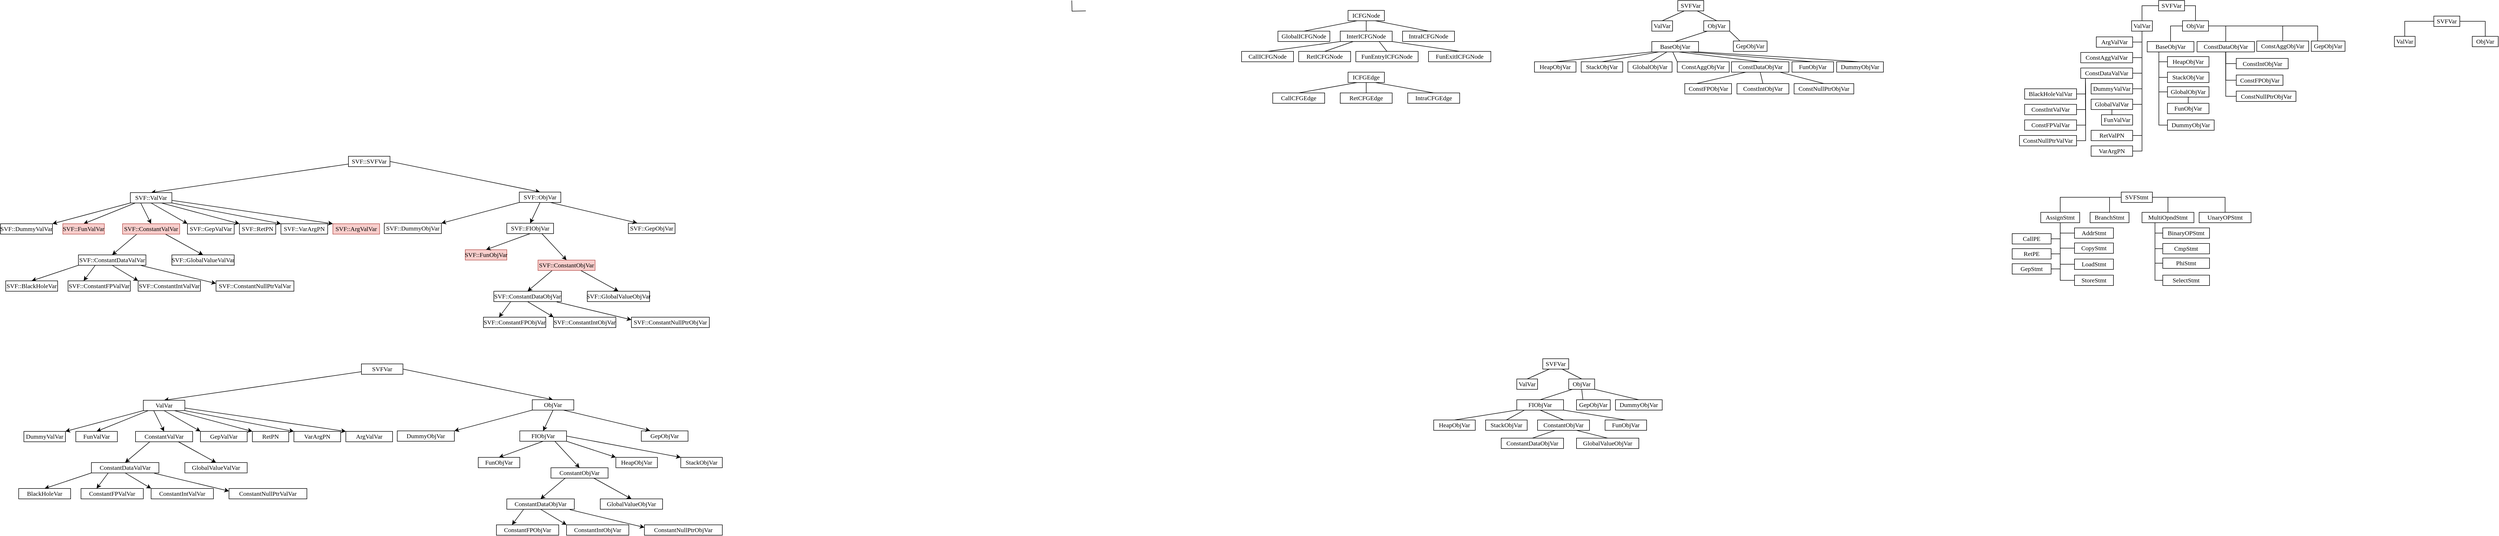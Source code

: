 <mxfile version="26.0.9" pages="2">
  <diagram name="第 1 页" id="oaBwvU0hBXUBrq2sIcGb">
    <mxGraphModel dx="925" dy="541" grid="1" gridSize="10" guides="1" tooltips="1" connect="1" arrows="1" fold="1" page="1" pageScale="1" pageWidth="3100" pageHeight="1400" math="0" shadow="0">
      <root>
        <mxCell id="0" />
        <mxCell id="1" parent="0" />
        <mxCell id="kdsYvHtpewpyibcica4u-59" style="rounded=0;orthogonalLoop=1;jettySize=auto;html=1;exitX=0;exitY=0.75;exitDx=0;exitDy=0;entryX=0.5;entryY=0;entryDx=0;entryDy=0;" parent="1" source="kdsYvHtpewpyibcica4u-2" target="kdsYvHtpewpyibcica4u-3" edge="1">
          <mxGeometry relative="1" as="geometry" />
        </mxCell>
        <mxCell id="kdsYvHtpewpyibcica4u-60" style="rounded=0;orthogonalLoop=1;jettySize=auto;html=1;exitX=1;exitY=0.5;exitDx=0;exitDy=0;entryX=0.5;entryY=0;entryDx=0;entryDy=0;" parent="1" source="kdsYvHtpewpyibcica4u-2" target="kdsYvHtpewpyibcica4u-35" edge="1">
          <mxGeometry relative="1" as="geometry" />
        </mxCell>
        <mxCell id="kdsYvHtpewpyibcica4u-2" value="&lt;font face=&quot;Linux Libertine&quot;&gt;SVF::SVFVar&lt;/font&gt;" style="rounded=0;whiteSpace=wrap;html=1;" parent="1" vertex="1">
          <mxGeometry x="830" y="370" width="80" height="20" as="geometry" />
        </mxCell>
        <mxCell id="kdsYvHtpewpyibcica4u-13" style="rounded=0;orthogonalLoop=1;jettySize=auto;html=1;exitX=0.14;exitY=0.964;exitDx=0;exitDy=0;entryX=0.5;entryY=0;entryDx=0;entryDy=0;exitPerimeter=0;" parent="1" source="kdsYvHtpewpyibcica4u-3" target="kdsYvHtpewpyibcica4u-5" edge="1">
          <mxGeometry relative="1" as="geometry" />
        </mxCell>
        <mxCell id="kdsYvHtpewpyibcica4u-14" style="rounded=0;orthogonalLoop=1;jettySize=auto;html=1;exitX=0.25;exitY=1;exitDx=0;exitDy=0;entryX=0.5;entryY=0;entryDx=0;entryDy=0;" parent="1" source="kdsYvHtpewpyibcica4u-3" target="kdsYvHtpewpyibcica4u-6" edge="1">
          <mxGeometry relative="1" as="geometry" />
        </mxCell>
        <mxCell id="kdsYvHtpewpyibcica4u-24" style="rounded=0;orthogonalLoop=1;jettySize=auto;html=1;exitX=0.5;exitY=1;exitDx=0;exitDy=0;entryX=0;entryY=0;entryDx=0;entryDy=0;" parent="1" source="kdsYvHtpewpyibcica4u-3" target="kdsYvHtpewpyibcica4u-21" edge="1">
          <mxGeometry relative="1" as="geometry" />
        </mxCell>
        <mxCell id="kdsYvHtpewpyibcica4u-25" style="rounded=0;orthogonalLoop=1;jettySize=auto;html=1;exitX=0.75;exitY=1;exitDx=0;exitDy=0;entryX=0;entryY=0;entryDx=0;entryDy=0;" parent="1" source="kdsYvHtpewpyibcica4u-3" target="kdsYvHtpewpyibcica4u-22" edge="1">
          <mxGeometry relative="1" as="geometry" />
        </mxCell>
        <mxCell id="kdsYvHtpewpyibcica4u-26" style="rounded=0;orthogonalLoop=1;jettySize=auto;html=1;exitX=1;exitY=1;exitDx=0;exitDy=0;entryX=0;entryY=0;entryDx=0;entryDy=0;" parent="1" source="kdsYvHtpewpyibcica4u-3" target="kdsYvHtpewpyibcica4u-23" edge="1">
          <mxGeometry relative="1" as="geometry" />
        </mxCell>
        <mxCell id="kdsYvHtpewpyibcica4u-28" style="rounded=0;orthogonalLoop=1;jettySize=auto;html=1;exitX=0;exitY=1;exitDx=0;exitDy=0;entryX=1;entryY=0;entryDx=0;entryDy=0;" parent="1" source="kdsYvHtpewpyibcica4u-3" target="kdsYvHtpewpyibcica4u-27" edge="1">
          <mxGeometry relative="1" as="geometry" />
        </mxCell>
        <mxCell id="kdsYvHtpewpyibcica4u-3" value="&lt;font face=&quot;Linux Libertine&quot;&gt;SVF::ValVar&lt;/font&gt;" style="rounded=0;whiteSpace=wrap;html=1;" parent="1" vertex="1">
          <mxGeometry x="410" y="440" width="80" height="20" as="geometry" />
        </mxCell>
        <mxCell id="kdsYvHtpewpyibcica4u-5" value="&lt;font face=&quot;Linux Libertine&quot;&gt;SVF::FunValVar&lt;/font&gt;" style="rounded=0;whiteSpace=wrap;html=1;fillColor=#f8cecc;strokeColor=#b85450;" parent="1" vertex="1">
          <mxGeometry x="280" y="500" width="80" height="20" as="geometry" />
        </mxCell>
        <mxCell id="kdsYvHtpewpyibcica4u-15" style="rounded=0;orthogonalLoop=1;jettySize=auto;html=1;exitX=0.25;exitY=1;exitDx=0;exitDy=0;entryX=0.5;entryY=0;entryDx=0;entryDy=0;" parent="1" source="kdsYvHtpewpyibcica4u-6" target="kdsYvHtpewpyibcica4u-7" edge="1">
          <mxGeometry relative="1" as="geometry" />
        </mxCell>
        <mxCell id="kdsYvHtpewpyibcica4u-16" style="rounded=0;orthogonalLoop=1;jettySize=auto;html=1;exitX=0.75;exitY=1;exitDx=0;exitDy=0;entryX=0.5;entryY=0;entryDx=0;entryDy=0;" parent="1" source="kdsYvHtpewpyibcica4u-6" target="kdsYvHtpewpyibcica4u-8" edge="1">
          <mxGeometry relative="1" as="geometry" />
        </mxCell>
        <mxCell id="kdsYvHtpewpyibcica4u-6" value="&lt;font face=&quot;Linux Libertine&quot;&gt;SVF::ConstantValVar&lt;/font&gt;" style="rounded=0;whiteSpace=wrap;html=1;fillColor=#f8cecc;strokeColor=#b85450;" parent="1" vertex="1">
          <mxGeometry x="395" y="500" width="110" height="20" as="geometry" />
        </mxCell>
        <mxCell id="kdsYvHtpewpyibcica4u-17" style="rounded=0;orthogonalLoop=1;jettySize=auto;html=1;exitX=0;exitY=1;exitDx=0;exitDy=0;entryX=0.5;entryY=0;entryDx=0;entryDy=0;" parent="1" source="kdsYvHtpewpyibcica4u-7" target="kdsYvHtpewpyibcica4u-9" edge="1">
          <mxGeometry relative="1" as="geometry" />
        </mxCell>
        <mxCell id="kdsYvHtpewpyibcica4u-18" style="rounded=0;orthogonalLoop=1;jettySize=auto;html=1;exitX=0.25;exitY=1;exitDx=0;exitDy=0;entryX=0.25;entryY=0;entryDx=0;entryDy=0;" parent="1" source="kdsYvHtpewpyibcica4u-7" target="kdsYvHtpewpyibcica4u-10" edge="1">
          <mxGeometry relative="1" as="geometry" />
        </mxCell>
        <mxCell id="kdsYvHtpewpyibcica4u-19" style="rounded=0;orthogonalLoop=1;jettySize=auto;html=1;exitX=0.5;exitY=1;exitDx=0;exitDy=0;entryX=0;entryY=0;entryDx=0;entryDy=0;" parent="1" source="kdsYvHtpewpyibcica4u-7" target="kdsYvHtpewpyibcica4u-11" edge="1">
          <mxGeometry relative="1" as="geometry" />
        </mxCell>
        <mxCell id="kdsYvHtpewpyibcica4u-20" style="rounded=0;orthogonalLoop=1;jettySize=auto;html=1;exitX=0.932;exitY=1.033;exitDx=0;exitDy=0;entryX=0;entryY=0.25;entryDx=0;entryDy=0;exitPerimeter=0;" parent="1" source="kdsYvHtpewpyibcica4u-7" target="kdsYvHtpewpyibcica4u-12" edge="1">
          <mxGeometry relative="1" as="geometry" />
        </mxCell>
        <mxCell id="kdsYvHtpewpyibcica4u-7" value="&lt;font face=&quot;Linux Libertine&quot;&gt;SVF::ConstantDataValVar&lt;/font&gt;" style="rounded=0;whiteSpace=wrap;html=1;" parent="1" vertex="1">
          <mxGeometry x="310" y="560" width="130" height="20" as="geometry" />
        </mxCell>
        <mxCell id="kdsYvHtpewpyibcica4u-8" value="&lt;font face=&quot;Linux Libertine&quot;&gt;SVF::GlobalValueValVar&lt;/font&gt;" style="rounded=0;whiteSpace=wrap;html=1;" parent="1" vertex="1">
          <mxGeometry x="490" y="560" width="120" height="20" as="geometry" />
        </mxCell>
        <mxCell id="kdsYvHtpewpyibcica4u-9" value="&lt;font face=&quot;Linux Libertine&quot;&gt;SVF::BlackHoleVar&lt;/font&gt;" style="rounded=0;whiteSpace=wrap;html=1;" parent="1" vertex="1">
          <mxGeometry x="170" y="610" width="100" height="20" as="geometry" />
        </mxCell>
        <mxCell id="kdsYvHtpewpyibcica4u-10" value="&lt;font face=&quot;Linux Libertine&quot;&gt;SVF::ConstantFPValVar&lt;/font&gt;" style="rounded=0;whiteSpace=wrap;html=1;" parent="1" vertex="1">
          <mxGeometry x="290" y="610" width="120" height="20" as="geometry" />
        </mxCell>
        <mxCell id="kdsYvHtpewpyibcica4u-11" value="&lt;font face=&quot;Linux Libertine&quot;&gt;SVF::ConstantIntValVar&lt;/font&gt;" style="rounded=0;whiteSpace=wrap;html=1;" parent="1" vertex="1">
          <mxGeometry x="425" y="610" width="120" height="20" as="geometry" />
        </mxCell>
        <mxCell id="kdsYvHtpewpyibcica4u-12" value="&lt;font face=&quot;Linux Libertine&quot;&gt;SVF::ConstantNullPtrValVar&lt;/font&gt;" style="rounded=0;whiteSpace=wrap;html=1;" parent="1" vertex="1">
          <mxGeometry x="575" y="610" width="150" height="20" as="geometry" />
        </mxCell>
        <mxCell id="kdsYvHtpewpyibcica4u-21" value="&lt;font face=&quot;Linux Libertine&quot;&gt;SVF::GepValVar&lt;/font&gt;" style="rounded=0;whiteSpace=wrap;html=1;" parent="1" vertex="1">
          <mxGeometry x="520" y="500" width="90" height="20" as="geometry" />
        </mxCell>
        <mxCell id="kdsYvHtpewpyibcica4u-22" value="&lt;font face=&quot;Linux Libertine&quot;&gt;SVF::RetPN&lt;/font&gt;" style="rounded=0;whiteSpace=wrap;html=1;" parent="1" vertex="1">
          <mxGeometry x="620" y="500" width="70" height="20" as="geometry" />
        </mxCell>
        <mxCell id="kdsYvHtpewpyibcica4u-23" value="&lt;font face=&quot;Linux Libertine&quot;&gt;SVF::VarArgPN&lt;/font&gt;" style="rounded=0;whiteSpace=wrap;html=1;" parent="1" vertex="1">
          <mxGeometry x="700" y="500" width="90" height="20" as="geometry" />
        </mxCell>
        <mxCell id="kdsYvHtpewpyibcica4u-27" value="&lt;font face=&quot;Linux Libertine&quot;&gt;SVF::DummyValVar&lt;/font&gt;" style="rounded=0;whiteSpace=wrap;html=1;" parent="1" vertex="1">
          <mxGeometry x="160" y="500" width="100" height="20" as="geometry" />
        </mxCell>
        <mxCell id="kdsYvHtpewpyibcica4u-31" style="rounded=0;orthogonalLoop=1;jettySize=auto;html=1;exitX=0.5;exitY=1;exitDx=0;exitDy=0;entryX=0.5;entryY=0;entryDx=0;entryDy=0;" parent="1" source="kdsYvHtpewpyibcica4u-35" target="kdsYvHtpewpyibcica4u-50" edge="1">
          <mxGeometry relative="1" as="geometry" />
        </mxCell>
        <mxCell id="kdsYvHtpewpyibcica4u-34" style="rounded=0;orthogonalLoop=1;jettySize=auto;html=1;exitX=0;exitY=1;exitDx=0;exitDy=0;entryX=1;entryY=0;entryDx=0;entryDy=0;" parent="1" source="kdsYvHtpewpyibcica4u-35" target="kdsYvHtpewpyibcica4u-53" edge="1">
          <mxGeometry relative="1" as="geometry" />
        </mxCell>
        <mxCell id="kdsYvHtpewpyibcica4u-35" value="&lt;font face=&quot;Linux Libertine&quot;&gt;SVF::ObjVar&lt;/font&gt;" style="rounded=0;whiteSpace=wrap;html=1;" parent="1" vertex="1">
          <mxGeometry x="1159" y="439" width="80" height="20" as="geometry" />
        </mxCell>
        <mxCell id="kdsYvHtpewpyibcica4u-36" value="&lt;font face=&quot;Linux Libertine&quot;&gt;SVF::FunObjVar&lt;/font&gt;" style="rounded=0;whiteSpace=wrap;html=1;fillColor=#f8cecc;strokeColor=#b85450;" parent="1" vertex="1">
          <mxGeometry x="1055" y="550" width="80" height="20" as="geometry" />
        </mxCell>
        <mxCell id="kdsYvHtpewpyibcica4u-37" style="rounded=0;orthogonalLoop=1;jettySize=auto;html=1;exitX=0.25;exitY=1;exitDx=0;exitDy=0;entryX=0.5;entryY=0;entryDx=0;entryDy=0;" parent="1" source="kdsYvHtpewpyibcica4u-39" target="kdsYvHtpewpyibcica4u-44" edge="1">
          <mxGeometry relative="1" as="geometry" />
        </mxCell>
        <mxCell id="kdsYvHtpewpyibcica4u-38" style="rounded=0;orthogonalLoop=1;jettySize=auto;html=1;exitX=0.75;exitY=1;exitDx=0;exitDy=0;entryX=0.5;entryY=0;entryDx=0;entryDy=0;" parent="1" source="kdsYvHtpewpyibcica4u-39" target="kdsYvHtpewpyibcica4u-45" edge="1">
          <mxGeometry relative="1" as="geometry" />
        </mxCell>
        <mxCell id="kdsYvHtpewpyibcica4u-39" value="&lt;font face=&quot;Linux Libertine&quot;&gt;SVF::ConstantObjVar&lt;/font&gt;" style="rounded=0;whiteSpace=wrap;html=1;fillColor=#f8cecc;strokeColor=#b85450;" parent="1" vertex="1">
          <mxGeometry x="1195" y="570" width="110" height="20" as="geometry" />
        </mxCell>
        <mxCell id="kdsYvHtpewpyibcica4u-41" style="rounded=0;orthogonalLoop=1;jettySize=auto;html=1;exitX=0.25;exitY=1;exitDx=0;exitDy=0;entryX=0.25;entryY=0;entryDx=0;entryDy=0;" parent="1" source="kdsYvHtpewpyibcica4u-44" target="kdsYvHtpewpyibcica4u-47" edge="1">
          <mxGeometry relative="1" as="geometry" />
        </mxCell>
        <mxCell id="kdsYvHtpewpyibcica4u-42" style="rounded=0;orthogonalLoop=1;jettySize=auto;html=1;exitX=0.5;exitY=1;exitDx=0;exitDy=0;entryX=0;entryY=0;entryDx=0;entryDy=0;" parent="1" source="kdsYvHtpewpyibcica4u-44" target="kdsYvHtpewpyibcica4u-48" edge="1">
          <mxGeometry relative="1" as="geometry" />
        </mxCell>
        <mxCell id="kdsYvHtpewpyibcica4u-43" style="rounded=0;orthogonalLoop=1;jettySize=auto;html=1;exitX=0.932;exitY=1.033;exitDx=0;exitDy=0;entryX=0;entryY=0.25;entryDx=0;entryDy=0;exitPerimeter=0;" parent="1" source="kdsYvHtpewpyibcica4u-44" target="kdsYvHtpewpyibcica4u-49" edge="1">
          <mxGeometry relative="1" as="geometry" />
        </mxCell>
        <mxCell id="kdsYvHtpewpyibcica4u-44" value="&lt;font face=&quot;Linux Libertine&quot;&gt;SVF::ConstantDataObjVar&lt;/font&gt;" style="rounded=0;whiteSpace=wrap;html=1;" parent="1" vertex="1">
          <mxGeometry x="1110" y="630" width="130" height="20" as="geometry" />
        </mxCell>
        <mxCell id="kdsYvHtpewpyibcica4u-45" value="&lt;font face=&quot;Linux Libertine&quot;&gt;SVF::GlobalValueObjVar&lt;/font&gt;" style="rounded=0;whiteSpace=wrap;html=1;" parent="1" vertex="1">
          <mxGeometry x="1290" y="630" width="120" height="20" as="geometry" />
        </mxCell>
        <mxCell id="kdsYvHtpewpyibcica4u-47" value="&lt;font face=&quot;Linux Libertine&quot;&gt;SVF::ConstantFPObjVar&lt;/font&gt;" style="rounded=0;whiteSpace=wrap;html=1;" parent="1" vertex="1">
          <mxGeometry x="1090" y="680" width="120" height="20" as="geometry" />
        </mxCell>
        <mxCell id="kdsYvHtpewpyibcica4u-48" value="&lt;font face=&quot;Linux Libertine&quot;&gt;SVF::ConstantIntObjVar&lt;/font&gt;" style="rounded=0;whiteSpace=wrap;html=1;" parent="1" vertex="1">
          <mxGeometry x="1225" y="680" width="120" height="20" as="geometry" />
        </mxCell>
        <mxCell id="kdsYvHtpewpyibcica4u-49" value="&lt;font face=&quot;Linux Libertine&quot;&gt;SVF::ConstantNullPtrObjVar&lt;/font&gt;" style="rounded=0;whiteSpace=wrap;html=1;" parent="1" vertex="1">
          <mxGeometry x="1375" y="680" width="150" height="20" as="geometry" />
        </mxCell>
        <mxCell id="kdsYvHtpewpyibcica4u-61" style="rounded=0;orthogonalLoop=1;jettySize=auto;html=1;exitX=0.5;exitY=1;exitDx=0;exitDy=0;entryX=0.5;entryY=0;entryDx=0;entryDy=0;" parent="1" source="kdsYvHtpewpyibcica4u-50" target="kdsYvHtpewpyibcica4u-36" edge="1">
          <mxGeometry relative="1" as="geometry" />
        </mxCell>
        <mxCell id="kdsYvHtpewpyibcica4u-62" style="rounded=0;orthogonalLoop=1;jettySize=auto;html=1;exitX=0.75;exitY=1;exitDx=0;exitDy=0;entryX=0.5;entryY=0;entryDx=0;entryDy=0;" parent="1" source="kdsYvHtpewpyibcica4u-50" target="kdsYvHtpewpyibcica4u-39" edge="1">
          <mxGeometry relative="1" as="geometry" />
        </mxCell>
        <mxCell id="kdsYvHtpewpyibcica4u-50" value="&lt;font face=&quot;Linux Libertine&quot;&gt;SVF::FIObjVar&lt;/font&gt;" style="rounded=0;whiteSpace=wrap;html=1;" parent="1" vertex="1">
          <mxGeometry x="1135" y="499" width="90" height="20" as="geometry" />
        </mxCell>
        <mxCell id="kdsYvHtpewpyibcica4u-53" value="&lt;font face=&quot;Linux Libertine&quot;&gt;SVF::DummyObjVar&lt;/font&gt;" style="rounded=0;whiteSpace=wrap;html=1;" parent="1" vertex="1">
          <mxGeometry x="899" y="499" width="110" height="20" as="geometry" />
        </mxCell>
        <mxCell id="kdsYvHtpewpyibcica4u-54" value="&lt;font face=&quot;Linux Libertine&quot;&gt;SVF::ArgValVar&lt;/font&gt;" style="rounded=0;whiteSpace=wrap;html=1;fillColor=#f8cecc;strokeColor=#b85450;" parent="1" vertex="1">
          <mxGeometry x="800" y="500" width="90" height="20" as="geometry" />
        </mxCell>
        <mxCell id="kdsYvHtpewpyibcica4u-55" style="rounded=0;orthogonalLoop=1;jettySize=auto;html=1;exitX=1;exitY=0.75;exitDx=0;exitDy=0;entryX=0;entryY=0;entryDx=0;entryDy=0;" parent="1" source="kdsYvHtpewpyibcica4u-3" target="kdsYvHtpewpyibcica4u-54" edge="1">
          <mxGeometry relative="1" as="geometry">
            <mxPoint x="500" y="470" as="sourcePoint" />
            <mxPoint x="710" y="510" as="targetPoint" />
          </mxGeometry>
        </mxCell>
        <mxCell id="kdsYvHtpewpyibcica4u-56" value="&lt;font face=&quot;Linux Libertine&quot;&gt;SVF::GepObjVar&lt;/font&gt;" style="rounded=0;whiteSpace=wrap;html=1;" parent="1" vertex="1">
          <mxGeometry x="1369" y="499" width="90" height="20" as="geometry" />
        </mxCell>
        <mxCell id="kdsYvHtpewpyibcica4u-57" style="rounded=0;orthogonalLoop=1;jettySize=auto;html=1;exitX=0.75;exitY=1;exitDx=0;exitDy=0;entryX=0.189;entryY=-0.025;entryDx=0;entryDy=0;entryPerimeter=0;" parent="1" source="kdsYvHtpewpyibcica4u-35" target="kdsYvHtpewpyibcica4u-56" edge="1">
          <mxGeometry relative="1" as="geometry" />
        </mxCell>
        <mxCell id="Uj7icokp1mhaQFu6rcaO-1" style="rounded=0;orthogonalLoop=1;jettySize=auto;html=1;exitX=0;exitY=0.75;exitDx=0;exitDy=0;entryX=0.5;entryY=0;entryDx=0;entryDy=0;" parent="1" source="Uj7icokp1mhaQFu6rcaO-3" target="Uj7icokp1mhaQFu6rcaO-10" edge="1">
          <mxGeometry relative="1" as="geometry" />
        </mxCell>
        <mxCell id="Uj7icokp1mhaQFu6rcaO-2" style="rounded=0;orthogonalLoop=1;jettySize=auto;html=1;exitX=1;exitY=0.5;exitDx=0;exitDy=0;entryX=0.5;entryY=0;entryDx=0;entryDy=0;" parent="1" source="Uj7icokp1mhaQFu6rcaO-3" target="Uj7icokp1mhaQFu6rcaO-31" edge="1">
          <mxGeometry relative="1" as="geometry" />
        </mxCell>
        <mxCell id="Uj7icokp1mhaQFu6rcaO-3" value="&lt;font face=&quot;Linux Libertine&quot;&gt;SVFVar&lt;/font&gt;" style="rounded=0;whiteSpace=wrap;html=1;" parent="1" vertex="1">
          <mxGeometry x="855" y="770" width="80" height="20" as="geometry" />
        </mxCell>
        <mxCell id="Uj7icokp1mhaQFu6rcaO-4" style="rounded=0;orthogonalLoop=1;jettySize=auto;html=1;exitX=0.14;exitY=0.964;exitDx=0;exitDy=0;entryX=0.5;entryY=0;entryDx=0;entryDy=0;exitPerimeter=0;" parent="1" source="Uj7icokp1mhaQFu6rcaO-10" target="Uj7icokp1mhaQFu6rcaO-11" edge="1">
          <mxGeometry relative="1" as="geometry" />
        </mxCell>
        <mxCell id="Uj7icokp1mhaQFu6rcaO-5" style="rounded=0;orthogonalLoop=1;jettySize=auto;html=1;exitX=0.25;exitY=1;exitDx=0;exitDy=0;entryX=0.5;entryY=0;entryDx=0;entryDy=0;" parent="1" source="Uj7icokp1mhaQFu6rcaO-10" target="Uj7icokp1mhaQFu6rcaO-14" edge="1">
          <mxGeometry relative="1" as="geometry" />
        </mxCell>
        <mxCell id="Uj7icokp1mhaQFu6rcaO-6" style="rounded=0;orthogonalLoop=1;jettySize=auto;html=1;exitX=0.5;exitY=1;exitDx=0;exitDy=0;entryX=0;entryY=0;entryDx=0;entryDy=0;" parent="1" source="Uj7icokp1mhaQFu6rcaO-10" target="Uj7icokp1mhaQFu6rcaO-25" edge="1">
          <mxGeometry relative="1" as="geometry" />
        </mxCell>
        <mxCell id="Uj7icokp1mhaQFu6rcaO-7" style="rounded=0;orthogonalLoop=1;jettySize=auto;html=1;exitX=0.75;exitY=1;exitDx=0;exitDy=0;entryX=0;entryY=0;entryDx=0;entryDy=0;" parent="1" source="Uj7icokp1mhaQFu6rcaO-10" target="Uj7icokp1mhaQFu6rcaO-26" edge="1">
          <mxGeometry relative="1" as="geometry" />
        </mxCell>
        <mxCell id="Uj7icokp1mhaQFu6rcaO-8" style="rounded=0;orthogonalLoop=1;jettySize=auto;html=1;exitX=1;exitY=1;exitDx=0;exitDy=0;entryX=0;entryY=0;entryDx=0;entryDy=0;" parent="1" source="Uj7icokp1mhaQFu6rcaO-10" target="Uj7icokp1mhaQFu6rcaO-27" edge="1">
          <mxGeometry relative="1" as="geometry" />
        </mxCell>
        <mxCell id="Uj7icokp1mhaQFu6rcaO-9" style="rounded=0;orthogonalLoop=1;jettySize=auto;html=1;exitX=0;exitY=1;exitDx=0;exitDy=0;entryX=1;entryY=0;entryDx=0;entryDy=0;" parent="1" source="Uj7icokp1mhaQFu6rcaO-10" target="Uj7icokp1mhaQFu6rcaO-28" edge="1">
          <mxGeometry relative="1" as="geometry" />
        </mxCell>
        <mxCell id="Uj7icokp1mhaQFu6rcaO-10" value="&lt;font face=&quot;Linux Libertine&quot;&gt;ValVar&lt;/font&gt;" style="rounded=0;whiteSpace=wrap;html=1;" parent="1" vertex="1">
          <mxGeometry x="435" y="840" width="80" height="20" as="geometry" />
        </mxCell>
        <mxCell id="Uj7icokp1mhaQFu6rcaO-11" value="&lt;font face=&quot;Linux Libertine&quot;&gt;FunValVar&lt;/font&gt;" style="rounded=0;whiteSpace=wrap;html=1;" parent="1" vertex="1">
          <mxGeometry x="305" y="900" width="80" height="20" as="geometry" />
        </mxCell>
        <mxCell id="Uj7icokp1mhaQFu6rcaO-12" style="rounded=0;orthogonalLoop=1;jettySize=auto;html=1;exitX=0.25;exitY=1;exitDx=0;exitDy=0;entryX=0.5;entryY=0;entryDx=0;entryDy=0;" parent="1" source="Uj7icokp1mhaQFu6rcaO-14" target="Uj7icokp1mhaQFu6rcaO-19" edge="1">
          <mxGeometry relative="1" as="geometry" />
        </mxCell>
        <mxCell id="Uj7icokp1mhaQFu6rcaO-13" style="rounded=0;orthogonalLoop=1;jettySize=auto;html=1;exitX=0.75;exitY=1;exitDx=0;exitDy=0;entryX=0.5;entryY=0;entryDx=0;entryDy=0;" parent="1" source="Uj7icokp1mhaQFu6rcaO-14" target="Uj7icokp1mhaQFu6rcaO-20" edge="1">
          <mxGeometry relative="1" as="geometry" />
        </mxCell>
        <mxCell id="Uj7icokp1mhaQFu6rcaO-14" value="&lt;font face=&quot;Linux Libertine&quot;&gt;ConstantValVar&lt;/font&gt;" style="rounded=0;whiteSpace=wrap;html=1;" parent="1" vertex="1">
          <mxGeometry x="420" y="900" width="110" height="20" as="geometry" />
        </mxCell>
        <mxCell id="Uj7icokp1mhaQFu6rcaO-15" style="rounded=0;orthogonalLoop=1;jettySize=auto;html=1;exitX=0;exitY=1;exitDx=0;exitDy=0;entryX=0.5;entryY=0;entryDx=0;entryDy=0;" parent="1" source="Uj7icokp1mhaQFu6rcaO-19" target="Uj7icokp1mhaQFu6rcaO-21" edge="1">
          <mxGeometry relative="1" as="geometry" />
        </mxCell>
        <mxCell id="Uj7icokp1mhaQFu6rcaO-16" style="rounded=0;orthogonalLoop=1;jettySize=auto;html=1;exitX=0.25;exitY=1;exitDx=0;exitDy=0;entryX=0.25;entryY=0;entryDx=0;entryDy=0;" parent="1" source="Uj7icokp1mhaQFu6rcaO-19" target="Uj7icokp1mhaQFu6rcaO-22" edge="1">
          <mxGeometry relative="1" as="geometry" />
        </mxCell>
        <mxCell id="Uj7icokp1mhaQFu6rcaO-17" style="rounded=0;orthogonalLoop=1;jettySize=auto;html=1;exitX=0.5;exitY=1;exitDx=0;exitDy=0;entryX=0;entryY=0;entryDx=0;entryDy=0;" parent="1" source="Uj7icokp1mhaQFu6rcaO-19" target="Uj7icokp1mhaQFu6rcaO-23" edge="1">
          <mxGeometry relative="1" as="geometry" />
        </mxCell>
        <mxCell id="Uj7icokp1mhaQFu6rcaO-18" style="rounded=0;orthogonalLoop=1;jettySize=auto;html=1;exitX=0.932;exitY=1.033;exitDx=0;exitDy=0;entryX=0;entryY=0.25;entryDx=0;entryDy=0;exitPerimeter=0;" parent="1" source="Uj7icokp1mhaQFu6rcaO-19" target="Uj7icokp1mhaQFu6rcaO-24" edge="1">
          <mxGeometry relative="1" as="geometry" />
        </mxCell>
        <mxCell id="Uj7icokp1mhaQFu6rcaO-19" value="&lt;font face=&quot;Linux Libertine&quot;&gt;ConstantDataValVar&lt;/font&gt;" style="rounded=0;whiteSpace=wrap;html=1;" parent="1" vertex="1">
          <mxGeometry x="335" y="960" width="130" height="20" as="geometry" />
        </mxCell>
        <mxCell id="Uj7icokp1mhaQFu6rcaO-20" value="&lt;font face=&quot;Linux Libertine&quot;&gt;GlobalValueValVar&lt;/font&gt;" style="rounded=0;whiteSpace=wrap;html=1;" parent="1" vertex="1">
          <mxGeometry x="515" y="960" width="120" height="20" as="geometry" />
        </mxCell>
        <mxCell id="Uj7icokp1mhaQFu6rcaO-21" value="&lt;font face=&quot;Linux Libertine&quot;&gt;BlackHoleVar&lt;/font&gt;" style="rounded=0;whiteSpace=wrap;html=1;" parent="1" vertex="1">
          <mxGeometry x="195" y="1010" width="100" height="20" as="geometry" />
        </mxCell>
        <mxCell id="Uj7icokp1mhaQFu6rcaO-22" value="&lt;font face=&quot;Linux Libertine&quot;&gt;ConstantFPValVar&lt;/font&gt;" style="rounded=0;whiteSpace=wrap;html=1;" parent="1" vertex="1">
          <mxGeometry x="315" y="1010" width="120" height="20" as="geometry" />
        </mxCell>
        <mxCell id="Uj7icokp1mhaQFu6rcaO-23" value="&lt;font face=&quot;Linux Libertine&quot;&gt;ConstantIntValVar&lt;/font&gt;" style="rounded=0;whiteSpace=wrap;html=1;" parent="1" vertex="1">
          <mxGeometry x="450" y="1010" width="120" height="20" as="geometry" />
        </mxCell>
        <mxCell id="Uj7icokp1mhaQFu6rcaO-24" value="&lt;font face=&quot;Linux Libertine&quot;&gt;ConstantNullPtrValVar&lt;/font&gt;" style="rounded=0;whiteSpace=wrap;html=1;" parent="1" vertex="1">
          <mxGeometry x="600" y="1010" width="150" height="20" as="geometry" />
        </mxCell>
        <mxCell id="Uj7icokp1mhaQFu6rcaO-25" value="&lt;font face=&quot;Linux Libertine&quot;&gt;GepValVar&lt;/font&gt;" style="rounded=0;whiteSpace=wrap;html=1;" parent="1" vertex="1">
          <mxGeometry x="545" y="900" width="90" height="20" as="geometry" />
        </mxCell>
        <mxCell id="Uj7icokp1mhaQFu6rcaO-26" value="&lt;font face=&quot;Linux Libertine&quot;&gt;RetPN&lt;/font&gt;" style="rounded=0;whiteSpace=wrap;html=1;" parent="1" vertex="1">
          <mxGeometry x="645" y="900" width="70" height="20" as="geometry" />
        </mxCell>
        <mxCell id="Uj7icokp1mhaQFu6rcaO-27" value="&lt;font face=&quot;Linux Libertine&quot;&gt;VarArgPN&lt;/font&gt;" style="rounded=0;whiteSpace=wrap;html=1;" parent="1" vertex="1">
          <mxGeometry x="725" y="900" width="90" height="20" as="geometry" />
        </mxCell>
        <mxCell id="Uj7icokp1mhaQFu6rcaO-28" value="&lt;font face=&quot;Linux Libertine&quot;&gt;DummyValVar&lt;/font&gt;" style="rounded=0;whiteSpace=wrap;html=1;" parent="1" vertex="1">
          <mxGeometry x="205" y="900" width="80" height="20" as="geometry" />
        </mxCell>
        <mxCell id="Uj7icokp1mhaQFu6rcaO-29" style="rounded=0;orthogonalLoop=1;jettySize=auto;html=1;exitX=0.5;exitY=1;exitDx=0;exitDy=0;entryX=0.5;entryY=0;entryDx=0;entryDy=0;" parent="1" source="Uj7icokp1mhaQFu6rcaO-31" target="Uj7icokp1mhaQFu6rcaO-46" edge="1">
          <mxGeometry relative="1" as="geometry" />
        </mxCell>
        <mxCell id="Uj7icokp1mhaQFu6rcaO-30" style="rounded=0;orthogonalLoop=1;jettySize=auto;html=1;exitX=0;exitY=1;exitDx=0;exitDy=0;entryX=1;entryY=0;entryDx=0;entryDy=0;" parent="1" source="Uj7icokp1mhaQFu6rcaO-31" target="Uj7icokp1mhaQFu6rcaO-47" edge="1">
          <mxGeometry relative="1" as="geometry" />
        </mxCell>
        <mxCell id="Uj7icokp1mhaQFu6rcaO-31" value="&lt;font face=&quot;Linux Libertine&quot;&gt;ObjVar&lt;/font&gt;" style="rounded=0;whiteSpace=wrap;html=1;" parent="1" vertex="1">
          <mxGeometry x="1184" y="839" width="80" height="20" as="geometry" />
        </mxCell>
        <mxCell id="Uj7icokp1mhaQFu6rcaO-32" value="&lt;font face=&quot;Linux Libertine&quot;&gt;FunObjVar&lt;/font&gt;" style="rounded=0;whiteSpace=wrap;html=1;" parent="1" vertex="1">
          <mxGeometry x="1080" y="950" width="80" height="20" as="geometry" />
        </mxCell>
        <mxCell id="Uj7icokp1mhaQFu6rcaO-33" style="rounded=0;orthogonalLoop=1;jettySize=auto;html=1;exitX=0.25;exitY=1;exitDx=0;exitDy=0;entryX=0.5;entryY=0;entryDx=0;entryDy=0;" parent="1" source="Uj7icokp1mhaQFu6rcaO-35" target="Uj7icokp1mhaQFu6rcaO-39" edge="1">
          <mxGeometry relative="1" as="geometry" />
        </mxCell>
        <mxCell id="Uj7icokp1mhaQFu6rcaO-34" style="rounded=0;orthogonalLoop=1;jettySize=auto;html=1;exitX=0.75;exitY=1;exitDx=0;exitDy=0;entryX=0.5;entryY=0;entryDx=0;entryDy=0;" parent="1" source="Uj7icokp1mhaQFu6rcaO-35" target="Uj7icokp1mhaQFu6rcaO-40" edge="1">
          <mxGeometry relative="1" as="geometry" />
        </mxCell>
        <mxCell id="Uj7icokp1mhaQFu6rcaO-35" value="&lt;font face=&quot;Linux Libertine&quot;&gt;ConstantObjVar&lt;/font&gt;" style="rounded=0;whiteSpace=wrap;html=1;" parent="1" vertex="1">
          <mxGeometry x="1220" y="970" width="110" height="20" as="geometry" />
        </mxCell>
        <mxCell id="Uj7icokp1mhaQFu6rcaO-36" style="rounded=0;orthogonalLoop=1;jettySize=auto;html=1;exitX=0.25;exitY=1;exitDx=0;exitDy=0;entryX=0.25;entryY=0;entryDx=0;entryDy=0;" parent="1" source="Uj7icokp1mhaQFu6rcaO-39" target="Uj7icokp1mhaQFu6rcaO-41" edge="1">
          <mxGeometry relative="1" as="geometry" />
        </mxCell>
        <mxCell id="Uj7icokp1mhaQFu6rcaO-37" style="rounded=0;orthogonalLoop=1;jettySize=auto;html=1;exitX=0.5;exitY=1;exitDx=0;exitDy=0;entryX=0;entryY=0;entryDx=0;entryDy=0;" parent="1" source="Uj7icokp1mhaQFu6rcaO-39" target="Uj7icokp1mhaQFu6rcaO-42" edge="1">
          <mxGeometry relative="1" as="geometry" />
        </mxCell>
        <mxCell id="Uj7icokp1mhaQFu6rcaO-38" style="rounded=0;orthogonalLoop=1;jettySize=auto;html=1;exitX=0.932;exitY=1.033;exitDx=0;exitDy=0;entryX=0;entryY=0.25;entryDx=0;entryDy=0;exitPerimeter=0;" parent="1" source="Uj7icokp1mhaQFu6rcaO-39" target="Uj7icokp1mhaQFu6rcaO-43" edge="1">
          <mxGeometry relative="1" as="geometry" />
        </mxCell>
        <mxCell id="Uj7icokp1mhaQFu6rcaO-39" value="&lt;font face=&quot;Linux Libertine&quot;&gt;ConstantDataObjVar&lt;/font&gt;" style="rounded=0;whiteSpace=wrap;html=1;" parent="1" vertex="1">
          <mxGeometry x="1135" y="1030" width="130" height="20" as="geometry" />
        </mxCell>
        <mxCell id="Uj7icokp1mhaQFu6rcaO-40" value="&lt;font face=&quot;Linux Libertine&quot;&gt;GlobalValueObjVar&lt;/font&gt;" style="rounded=0;whiteSpace=wrap;html=1;" parent="1" vertex="1">
          <mxGeometry x="1315" y="1030" width="120" height="20" as="geometry" />
        </mxCell>
        <mxCell id="Uj7icokp1mhaQFu6rcaO-41" value="&lt;font face=&quot;Linux Libertine&quot;&gt;ConstantFPObjVar&lt;/font&gt;" style="rounded=0;whiteSpace=wrap;html=1;" parent="1" vertex="1">
          <mxGeometry x="1115" y="1080" width="120" height="20" as="geometry" />
        </mxCell>
        <mxCell id="Uj7icokp1mhaQFu6rcaO-42" value="&lt;font face=&quot;Linux Libertine&quot;&gt;ConstantIntObjVar&lt;/font&gt;" style="rounded=0;whiteSpace=wrap;html=1;" parent="1" vertex="1">
          <mxGeometry x="1250" y="1080" width="120" height="20" as="geometry" />
        </mxCell>
        <mxCell id="Uj7icokp1mhaQFu6rcaO-43" value="&lt;font face=&quot;Linux Libertine&quot;&gt;ConstantNullPtrObjVar&lt;/font&gt;" style="rounded=0;whiteSpace=wrap;html=1;" parent="1" vertex="1">
          <mxGeometry x="1400" y="1080" width="150" height="20" as="geometry" />
        </mxCell>
        <mxCell id="Uj7icokp1mhaQFu6rcaO-44" style="rounded=0;orthogonalLoop=1;jettySize=auto;html=1;exitX=0.5;exitY=1;exitDx=0;exitDy=0;entryX=0.5;entryY=0;entryDx=0;entryDy=0;" parent="1" source="Uj7icokp1mhaQFu6rcaO-46" target="Uj7icokp1mhaQFu6rcaO-32" edge="1">
          <mxGeometry relative="1" as="geometry" />
        </mxCell>
        <mxCell id="Uj7icokp1mhaQFu6rcaO-45" style="rounded=0;orthogonalLoop=1;jettySize=auto;html=1;exitX=0.75;exitY=1;exitDx=0;exitDy=0;entryX=0.5;entryY=0;entryDx=0;entryDy=0;" parent="1" source="Uj7icokp1mhaQFu6rcaO-46" target="Uj7icokp1mhaQFu6rcaO-35" edge="1">
          <mxGeometry relative="1" as="geometry" />
        </mxCell>
        <mxCell id="Uj7icokp1mhaQFu6rcaO-54" style="rounded=0;orthogonalLoop=1;jettySize=auto;html=1;exitX=1;exitY=1;exitDx=0;exitDy=0;entryX=0;entryY=0;entryDx=0;entryDy=0;" parent="1" source="Uj7icokp1mhaQFu6rcaO-46" target="Uj7icokp1mhaQFu6rcaO-52" edge="1">
          <mxGeometry relative="1" as="geometry" />
        </mxCell>
        <mxCell id="Uj7icokp1mhaQFu6rcaO-55" style="rounded=0;orthogonalLoop=1;jettySize=auto;html=1;exitX=1;exitY=0.5;exitDx=0;exitDy=0;entryX=0;entryY=0;entryDx=0;entryDy=0;" parent="1" source="Uj7icokp1mhaQFu6rcaO-46" target="Uj7icokp1mhaQFu6rcaO-53" edge="1">
          <mxGeometry relative="1" as="geometry" />
        </mxCell>
        <mxCell id="Uj7icokp1mhaQFu6rcaO-46" value="&lt;font face=&quot;Linux Libertine&quot;&gt;FIObjVar&lt;/font&gt;" style="rounded=0;whiteSpace=wrap;html=1;" parent="1" vertex="1">
          <mxGeometry x="1160" y="899" width="90" height="20" as="geometry" />
        </mxCell>
        <mxCell id="Uj7icokp1mhaQFu6rcaO-47" value="&lt;font face=&quot;Linux Libertine&quot;&gt;DummyObjVar&lt;/font&gt;" style="rounded=0;whiteSpace=wrap;html=1;" parent="1" vertex="1">
          <mxGeometry x="924" y="899" width="110" height="20" as="geometry" />
        </mxCell>
        <mxCell id="Uj7icokp1mhaQFu6rcaO-48" value="&lt;font face=&quot;Linux Libertine&quot;&gt;ArgValVar&lt;/font&gt;" style="rounded=0;whiteSpace=wrap;html=1;" parent="1" vertex="1">
          <mxGeometry x="825" y="900" width="90" height="20" as="geometry" />
        </mxCell>
        <mxCell id="Uj7icokp1mhaQFu6rcaO-49" style="rounded=0;orthogonalLoop=1;jettySize=auto;html=1;exitX=1;exitY=0.75;exitDx=0;exitDy=0;entryX=0;entryY=0;entryDx=0;entryDy=0;" parent="1" source="Uj7icokp1mhaQFu6rcaO-10" target="Uj7icokp1mhaQFu6rcaO-48" edge="1">
          <mxGeometry relative="1" as="geometry">
            <mxPoint x="525" y="870" as="sourcePoint" />
            <mxPoint x="735" y="910" as="targetPoint" />
          </mxGeometry>
        </mxCell>
        <mxCell id="Uj7icokp1mhaQFu6rcaO-50" value="&lt;font face=&quot;Linux Libertine&quot;&gt;GepObjVar&lt;/font&gt;" style="rounded=0;whiteSpace=wrap;html=1;" parent="1" vertex="1">
          <mxGeometry x="1394" y="899" width="90" height="20" as="geometry" />
        </mxCell>
        <mxCell id="Uj7icokp1mhaQFu6rcaO-51" style="rounded=0;orthogonalLoop=1;jettySize=auto;html=1;exitX=0.75;exitY=1;exitDx=0;exitDy=0;entryX=0.189;entryY=-0.025;entryDx=0;entryDy=0;entryPerimeter=0;" parent="1" source="Uj7icokp1mhaQFu6rcaO-31" target="Uj7icokp1mhaQFu6rcaO-50" edge="1">
          <mxGeometry relative="1" as="geometry" />
        </mxCell>
        <mxCell id="Uj7icokp1mhaQFu6rcaO-52" value="&lt;font face=&quot;Linux Libertine&quot;&gt;HeapObjVar&lt;/font&gt;" style="rounded=0;whiteSpace=wrap;html=1;" parent="1" vertex="1">
          <mxGeometry x="1345" y="950" width="80" height="20" as="geometry" />
        </mxCell>
        <mxCell id="Uj7icokp1mhaQFu6rcaO-53" value="&lt;font face=&quot;Linux Libertine&quot;&gt;StackObjVar&lt;/font&gt;" style="rounded=0;whiteSpace=wrap;html=1;" parent="1" vertex="1">
          <mxGeometry x="1470" y="950" width="80" height="20" as="geometry" />
        </mxCell>
        <mxCell id="Uj7icokp1mhaQFu6rcaO-56" style="rounded=0;orthogonalLoop=1;jettySize=auto;html=1;exitX=0.25;exitY=1;exitDx=0;exitDy=0;entryX=0.5;entryY=0;entryDx=0;entryDy=0;fontFamily=Comic Sans MS;endSize=6;endArrow=none;endFill=0;" parent="1" source="Uj7icokp1mhaQFu6rcaO-58" target="Uj7icokp1mhaQFu6rcaO-65" edge="1">
          <mxGeometry relative="1" as="geometry" />
        </mxCell>
        <mxCell id="Uj7icokp1mhaQFu6rcaO-57" style="rounded=0;orthogonalLoop=1;jettySize=auto;html=1;exitX=0.75;exitY=1;exitDx=0;exitDy=0;entryX=0.5;entryY=0;entryDx=0;entryDy=0;fontFamily=Comic Sans MS;endSize=6;endArrow=none;endFill=0;" parent="1" source="Uj7icokp1mhaQFu6rcaO-58" target="Uj7icokp1mhaQFu6rcaO-86" edge="1">
          <mxGeometry relative="1" as="geometry" />
        </mxCell>
        <mxCell id="Uj7icokp1mhaQFu6rcaO-58" value="&lt;font&gt;SVFVar&lt;/font&gt;" style="rounded=0;whiteSpace=wrap;html=1;fontFamily=Comic Sans MS;" parent="1" vertex="1">
          <mxGeometry x="3390" y="70" width="50" height="20" as="geometry" />
        </mxCell>
        <mxCell id="Uj7icokp1mhaQFu6rcaO-65" value="&lt;font&gt;ValVar&lt;/font&gt;" style="rounded=0;whiteSpace=wrap;html=1;fontFamily=Comic Sans MS;" parent="1" vertex="1">
          <mxGeometry x="3340" y="109" width="40" height="20" as="geometry" />
        </mxCell>
        <mxCell id="Uj7icokp1mhaQFu6rcaO-84" style="rounded=0;orthogonalLoop=1;jettySize=auto;html=1;exitX=0.153;exitY=0.987;exitDx=0;exitDy=0;entryX=0.5;entryY=0;entryDx=0;entryDy=0;fontFamily=Comic Sans MS;exitPerimeter=0;endArrow=none;endFill=0;endSize=6;" parent="1" source="Uj7icokp1mhaQFu6rcaO-86" target="Uj7icokp1mhaQFu6rcaO-103" edge="1">
          <mxGeometry relative="1" as="geometry" />
        </mxCell>
        <mxCell id="Uj7icokp1mhaQFu6rcaO-112" style="rounded=0;orthogonalLoop=1;jettySize=auto;html=1;exitX=1;exitY=1;exitDx=0;exitDy=0;entryX=0.5;entryY=0;entryDx=0;entryDy=0;endArrow=none;endFill=0;endSize=6;" parent="1" source="Uj7icokp1mhaQFu6rcaO-103" target="Uj7icokp1mhaQFu6rcaO-104" edge="1">
          <mxGeometry relative="1" as="geometry" />
        </mxCell>
        <mxCell id="Uj7icokp1mhaQFu6rcaO-86" value="&lt;font&gt;ObjVar&lt;/font&gt;" style="rounded=0;whiteSpace=wrap;html=1;fontFamily=Comic Sans MS;" parent="1" vertex="1">
          <mxGeometry x="3440" y="109" width="50" height="20" as="geometry" />
        </mxCell>
        <mxCell id="Uj7icokp1mhaQFu6rcaO-87" value="&lt;font&gt;FunObjVar&lt;/font&gt;" style="rounded=0;whiteSpace=wrap;html=1;fontFamily=Comic Sans MS;" parent="1" vertex="1">
          <mxGeometry x="3610" y="188" width="80" height="20" as="geometry" />
        </mxCell>
        <mxCell id="Uj7icokp1mhaQFu6rcaO-88" style="rounded=0;orthogonalLoop=1;jettySize=auto;html=1;entryX=0.5;entryY=0;entryDx=0;entryDy=0;fontFamily=Comic Sans MS;endArrow=none;endFill=0;endSize=6;exitX=0.584;exitY=1.007;exitDx=0;exitDy=0;exitPerimeter=0;" parent="1" source="Uj7icokp1mhaQFu6rcaO-103" target="Uj7icokp1mhaQFu6rcaO-94" edge="1">
          <mxGeometry relative="1" as="geometry">
            <mxPoint x="3230" y="230" as="sourcePoint" />
          </mxGeometry>
        </mxCell>
        <mxCell id="Uj7icokp1mhaQFu6rcaO-91" style="rounded=0;orthogonalLoop=1;jettySize=auto;html=1;exitX=0.25;exitY=1;exitDx=0;exitDy=0;entryX=0.25;entryY=0;entryDx=0;entryDy=0;fontFamily=Comic Sans MS;endArrow=none;endFill=0;endSize=6;" parent="1" source="Uj7icokp1mhaQFu6rcaO-94" target="Uj7icokp1mhaQFu6rcaO-96" edge="1">
          <mxGeometry relative="1" as="geometry" />
        </mxCell>
        <mxCell id="Uj7icokp1mhaQFu6rcaO-92" style="rounded=0;orthogonalLoop=1;jettySize=auto;html=1;exitX=0.5;exitY=1;exitDx=0;exitDy=0;entryX=0.5;entryY=0;entryDx=0;entryDy=0;fontFamily=Comic Sans MS;endArrow=none;endFill=0;endSize=6;" parent="1" source="Uj7icokp1mhaQFu6rcaO-94" target="Uj7icokp1mhaQFu6rcaO-97" edge="1">
          <mxGeometry relative="1" as="geometry" />
        </mxCell>
        <mxCell id="Uj7icokp1mhaQFu6rcaO-93" style="rounded=0;orthogonalLoop=1;jettySize=auto;html=1;exitX=0.847;exitY=1.007;exitDx=0;exitDy=0;entryX=0.5;entryY=0;entryDx=0;entryDy=0;exitPerimeter=0;fontFamily=Comic Sans MS;endArrow=none;endFill=0;endSize=6;" parent="1" source="Uj7icokp1mhaQFu6rcaO-94" target="Uj7icokp1mhaQFu6rcaO-98" edge="1">
          <mxGeometry relative="1" as="geometry" />
        </mxCell>
        <mxCell id="Uj7icokp1mhaQFu6rcaO-94" value="&lt;font&gt;ConstDataObjVar&lt;/font&gt;" style="rounded=0;whiteSpace=wrap;html=1;fontFamily=Comic Sans MS;" parent="1" vertex="1">
          <mxGeometry x="3493.5" y="188" width="110.5" height="20" as="geometry" />
        </mxCell>
        <mxCell id="Uj7icokp1mhaQFu6rcaO-95" value="&lt;font&gt;GlobalObjVar&lt;/font&gt;" style="rounded=0;whiteSpace=wrap;html=1;fontFamily=Comic Sans MS;" parent="1" vertex="1">
          <mxGeometry x="3294" y="188" width="85" height="20" as="geometry" />
        </mxCell>
        <mxCell id="Uj7icokp1mhaQFu6rcaO-96" value="&lt;font&gt;ConstFPObjVar&lt;/font&gt;" style="rounded=0;whiteSpace=wrap;html=1;fontFamily=Comic Sans MS;" parent="1" vertex="1">
          <mxGeometry x="3403.5" y="230" width="90" height="20" as="geometry" />
        </mxCell>
        <mxCell id="Uj7icokp1mhaQFu6rcaO-97" value="&lt;font&gt;ConstIntObjVar&lt;/font&gt;" style="rounded=0;whiteSpace=wrap;html=1;fontFamily=Comic Sans MS;" parent="1" vertex="1">
          <mxGeometry x="3504" y="230" width="100" height="20" as="geometry" />
        </mxCell>
        <mxCell id="Uj7icokp1mhaQFu6rcaO-98" value="&lt;font&gt;ConstNullPtrObjVar&lt;/font&gt;" style="rounded=0;whiteSpace=wrap;html=1;fontFamily=Comic Sans MS;" parent="1" vertex="1">
          <mxGeometry x="3614" y="230" width="115" height="20" as="geometry" />
        </mxCell>
        <mxCell id="Uj7icokp1mhaQFu6rcaO-99" style="rounded=0;orthogonalLoop=1;jettySize=auto;html=1;exitX=0.823;exitY=1.01;exitDx=0;exitDy=0;entryX=0.5;entryY=0;entryDx=0;entryDy=0;fontFamily=Comic Sans MS;endArrow=none;endFill=0;endSize=6;exitPerimeter=0;" parent="1" source="Uj7icokp1mhaQFu6rcaO-103" target="Uj7icokp1mhaQFu6rcaO-87" edge="1">
          <mxGeometry relative="1" as="geometry" />
        </mxCell>
        <mxCell id="Uj7icokp1mhaQFu6rcaO-100" style="rounded=0;orthogonalLoop=1;jettySize=auto;html=1;exitX=0.328;exitY=0.99;exitDx=0;exitDy=0;entryX=0.5;entryY=0;entryDx=0;entryDy=0;fontFamily=Comic Sans MS;endArrow=none;endFill=0;endSize=6;exitPerimeter=0;" parent="1" source="Uj7icokp1mhaQFu6rcaO-103" target="Uj7icokp1mhaQFu6rcaO-95" edge="1">
          <mxGeometry relative="1" as="geometry">
            <mxPoint x="3430" y="188" as="targetPoint" />
          </mxGeometry>
        </mxCell>
        <mxCell id="Uj7icokp1mhaQFu6rcaO-101" style="rounded=0;orthogonalLoop=1;jettySize=auto;html=1;exitX=0;exitY=1;exitDx=0;exitDy=0;entryX=0.5;entryY=0;entryDx=0;entryDy=0;fontFamily=Comic Sans MS;endArrow=none;endFill=0;endSize=6;" parent="1" source="Uj7icokp1mhaQFu6rcaO-103" target="Uj7icokp1mhaQFu6rcaO-109" edge="1">
          <mxGeometry relative="1" as="geometry" />
        </mxCell>
        <mxCell id="Uj7icokp1mhaQFu6rcaO-102" style="rounded=0;orthogonalLoop=1;jettySize=auto;html=1;exitX=0.167;exitY=0.988;exitDx=0;exitDy=0;entryX=0.5;entryY=0;entryDx=0;entryDy=0;fontFamily=Comic Sans MS;exitPerimeter=0;endArrow=none;endFill=0;endSize=6;" parent="1" source="Uj7icokp1mhaQFu6rcaO-103" target="Uj7icokp1mhaQFu6rcaO-110" edge="1">
          <mxGeometry relative="1" as="geometry" />
        </mxCell>
        <mxCell id="Uj7icokp1mhaQFu6rcaO-103" value="&lt;font&gt;BaseObjVar&lt;/font&gt;" style="rounded=0;whiteSpace=wrap;html=1;fontFamily=Comic Sans MS;" parent="1" vertex="1">
          <mxGeometry x="3340" y="149" width="90" height="20" as="geometry" />
        </mxCell>
        <mxCell id="Uj7icokp1mhaQFu6rcaO-104" value="&lt;font&gt;DummyObjVar&lt;/font&gt;" style="rounded=0;whiteSpace=wrap;html=1;fontFamily=Comic Sans MS;" parent="1" vertex="1">
          <mxGeometry x="3696" y="188" width="90" height="20" as="geometry" />
        </mxCell>
        <mxCell id="Uj7icokp1mhaQFu6rcaO-107" value="&lt;font&gt;GepObjVar&lt;/font&gt;" style="rounded=0;whiteSpace=wrap;html=1;fontFamily=Comic Sans MS;" parent="1" vertex="1">
          <mxGeometry x="3497" y="148" width="65" height="20" as="geometry" />
        </mxCell>
        <mxCell id="Uj7icokp1mhaQFu6rcaO-108" style="rounded=0;orthogonalLoop=1;jettySize=auto;html=1;exitX=1;exitY=1;exitDx=0;exitDy=0;entryX=0.189;entryY=-0.025;entryDx=0;entryDy=0;entryPerimeter=0;fontFamily=Comic Sans MS;endArrow=none;endFill=0;endSize=6;" parent="1" source="Uj7icokp1mhaQFu6rcaO-86" target="Uj7icokp1mhaQFu6rcaO-107" edge="1">
          <mxGeometry relative="1" as="geometry" />
        </mxCell>
        <mxCell id="Uj7icokp1mhaQFu6rcaO-109" value="&lt;font&gt;HeapObjVar&lt;/font&gt;" style="rounded=0;whiteSpace=wrap;html=1;fontFamily=Comic Sans MS;" parent="1" vertex="1">
          <mxGeometry x="3114" y="188" width="80" height="20" as="geometry" />
        </mxCell>
        <mxCell id="Uj7icokp1mhaQFu6rcaO-110" value="&lt;font&gt;StackObjVar&lt;/font&gt;" style="rounded=0;whiteSpace=wrap;html=1;fontFamily=Comic Sans MS;" parent="1" vertex="1">
          <mxGeometry x="3204" y="188" width="80" height="20" as="geometry" />
        </mxCell>
        <mxCell id="Uj7icokp1mhaQFu6rcaO-116" style="rounded=0;orthogonalLoop=1;jettySize=auto;html=1;exitX=0.25;exitY=1;exitDx=0;exitDy=0;entryX=0.5;entryY=0;entryDx=0;entryDy=0;fontFamily=Comic Sans MS;endSize=6;endArrow=none;endFill=0;" parent="1" source="Uj7icokp1mhaQFu6rcaO-118" target="Uj7icokp1mhaQFu6rcaO-119" edge="1">
          <mxGeometry relative="1" as="geometry" />
        </mxCell>
        <mxCell id="Uj7icokp1mhaQFu6rcaO-117" style="rounded=0;orthogonalLoop=1;jettySize=auto;html=1;exitX=0.75;exitY=1;exitDx=0;exitDy=0;entryX=0.5;entryY=0;entryDx=0;entryDy=0;fontFamily=Comic Sans MS;endSize=6;endArrow=none;endFill=0;" parent="1" source="Uj7icokp1mhaQFu6rcaO-118" target="Uj7icokp1mhaQFu6rcaO-122" edge="1">
          <mxGeometry relative="1" as="geometry" />
        </mxCell>
        <mxCell id="Uj7icokp1mhaQFu6rcaO-118" value="&lt;font&gt;SVFVar&lt;/font&gt;" style="rounded=0;whiteSpace=wrap;html=1;fontFamily=Comic Sans MS;" parent="1" vertex="1">
          <mxGeometry x="3130" y="760" width="50" height="20" as="geometry" />
        </mxCell>
        <mxCell id="Uj7icokp1mhaQFu6rcaO-119" value="&lt;font&gt;ValVar&lt;/font&gt;" style="rounded=0;whiteSpace=wrap;html=1;fontFamily=Comic Sans MS;" parent="1" vertex="1">
          <mxGeometry x="3080" y="799" width="40" height="20" as="geometry" />
        </mxCell>
        <mxCell id="Uj7icokp1mhaQFu6rcaO-120" style="rounded=0;orthogonalLoop=1;jettySize=auto;html=1;exitX=0.153;exitY=0.987;exitDx=0;exitDy=0;entryX=0.5;entryY=0;entryDx=0;entryDy=0;fontFamily=Comic Sans MS;exitPerimeter=0;endArrow=none;endFill=0;endSize=6;" parent="1" source="Uj7icokp1mhaQFu6rcaO-122" target="Uj7icokp1mhaQFu6rcaO-131" edge="1">
          <mxGeometry relative="1" as="geometry" />
        </mxCell>
        <mxCell id="Uj7icokp1mhaQFu6rcaO-121" style="rounded=0;orthogonalLoop=1;jettySize=auto;html=1;exitX=1;exitY=1;exitDx=0;exitDy=0;entryX=0.5;entryY=0;entryDx=0;entryDy=0;endArrow=none;endFill=0;endSize=6;" parent="1" source="Uj7icokp1mhaQFu6rcaO-122" target="Uj7icokp1mhaQFu6rcaO-132" edge="1">
          <mxGeometry relative="1" as="geometry" />
        </mxCell>
        <mxCell id="Uj7icokp1mhaQFu6rcaO-122" value="&lt;font&gt;ObjVar&lt;/font&gt;" style="rounded=0;whiteSpace=wrap;html=1;fontFamily=Comic Sans MS;" parent="1" vertex="1">
          <mxGeometry x="3180" y="799" width="50" height="20" as="geometry" />
        </mxCell>
        <mxCell id="Uj7icokp1mhaQFu6rcaO-123" value="&lt;font&gt;FunObjVar&lt;/font&gt;" style="rounded=0;whiteSpace=wrap;html=1;fontFamily=Comic Sans MS;" parent="1" vertex="1">
          <mxGeometry x="3250" y="878" width="80" height="20" as="geometry" />
        </mxCell>
        <mxCell id="Uj7icokp1mhaQFu6rcaO-124" style="rounded=0;orthogonalLoop=1;jettySize=auto;html=1;exitX=0.75;exitY=1;exitDx=0;exitDy=0;entryX=0.5;entryY=0;entryDx=0;entryDy=0;fontFamily=Comic Sans MS;endArrow=none;endFill=0;endSize=6;" parent="1" source="Uj7icokp1mhaQFu6rcaO-125" target="Uj7icokp1mhaQFu6rcaO-126" edge="1">
          <mxGeometry relative="1" as="geometry" />
        </mxCell>
        <mxCell id="Uj7icokp1mhaQFu6rcaO-125" value="&lt;font&gt;ConstantObjVar&lt;/font&gt;" style="rounded=0;whiteSpace=wrap;html=1;fontFamily=Comic Sans MS;" parent="1" vertex="1">
          <mxGeometry x="3120" y="878" width="100" height="20" as="geometry" />
        </mxCell>
        <mxCell id="Uj7icokp1mhaQFu6rcaO-126" value="&lt;font&gt;GlobalValueObjVar&lt;/font&gt;" style="rounded=0;whiteSpace=wrap;html=1;fontFamily=Comic Sans MS;" parent="1" vertex="1">
          <mxGeometry x="3195" y="913" width="120" height="20" as="geometry" />
        </mxCell>
        <mxCell id="Uj7icokp1mhaQFu6rcaO-127" style="rounded=0;orthogonalLoop=1;jettySize=auto;html=1;exitX=1;exitY=1;exitDx=0;exitDy=0;entryX=0.5;entryY=0;entryDx=0;entryDy=0;fontFamily=Comic Sans MS;endArrow=none;endFill=0;endSize=6;" parent="1" source="Uj7icokp1mhaQFu6rcaO-131" target="Uj7icokp1mhaQFu6rcaO-123" edge="1">
          <mxGeometry relative="1" as="geometry" />
        </mxCell>
        <mxCell id="Uj7icokp1mhaQFu6rcaO-128" style="rounded=0;orthogonalLoop=1;jettySize=auto;html=1;exitX=0.5;exitY=1;exitDx=0;exitDy=0;entryX=0.5;entryY=0;entryDx=0;entryDy=0;fontFamily=Comic Sans MS;endArrow=none;endFill=0;endSize=6;" parent="1" source="Uj7icokp1mhaQFu6rcaO-131" target="Uj7icokp1mhaQFu6rcaO-125" edge="1">
          <mxGeometry relative="1" as="geometry" />
        </mxCell>
        <mxCell id="Uj7icokp1mhaQFu6rcaO-129" style="rounded=0;orthogonalLoop=1;jettySize=auto;html=1;exitX=0;exitY=1;exitDx=0;exitDy=0;entryX=0.5;entryY=0;entryDx=0;entryDy=0;fontFamily=Comic Sans MS;endArrow=none;endFill=0;endSize=6;" parent="1" source="Uj7icokp1mhaQFu6rcaO-131" target="Uj7icokp1mhaQFu6rcaO-135" edge="1">
          <mxGeometry relative="1" as="geometry" />
        </mxCell>
        <mxCell id="Uj7icokp1mhaQFu6rcaO-130" style="rounded=0;orthogonalLoop=1;jettySize=auto;html=1;exitX=0.167;exitY=0.988;exitDx=0;exitDy=0;entryX=0.5;entryY=0;entryDx=0;entryDy=0;fontFamily=Comic Sans MS;exitPerimeter=0;endArrow=none;endFill=0;endSize=6;" parent="1" source="Uj7icokp1mhaQFu6rcaO-131" target="Uj7icokp1mhaQFu6rcaO-136" edge="1">
          <mxGeometry relative="1" as="geometry" />
        </mxCell>
        <mxCell id="Uj7icokp1mhaQFu6rcaO-131" value="&lt;font&gt;FIObjVar&lt;/font&gt;" style="rounded=0;whiteSpace=wrap;html=1;fontFamily=Comic Sans MS;" parent="1" vertex="1">
          <mxGeometry x="3080" y="839" width="90" height="20" as="geometry" />
        </mxCell>
        <mxCell id="Uj7icokp1mhaQFu6rcaO-132" value="&lt;font&gt;DummyObjVar&lt;/font&gt;" style="rounded=0;whiteSpace=wrap;html=1;fontFamily=Comic Sans MS;" parent="1" vertex="1">
          <mxGeometry x="3270" y="839" width="90" height="20" as="geometry" />
        </mxCell>
        <mxCell id="Uj7icokp1mhaQFu6rcaO-133" value="&lt;font&gt;GepObjVar&lt;/font&gt;" style="rounded=0;whiteSpace=wrap;html=1;fontFamily=Comic Sans MS;" parent="1" vertex="1">
          <mxGeometry x="3195" y="839" width="65" height="20" as="geometry" />
        </mxCell>
        <mxCell id="Uj7icokp1mhaQFu6rcaO-134" style="rounded=0;orthogonalLoop=1;jettySize=auto;html=1;exitX=0.5;exitY=1;exitDx=0;exitDy=0;entryX=0.189;entryY=-0.025;entryDx=0;entryDy=0;entryPerimeter=0;fontFamily=Comic Sans MS;endArrow=none;endFill=0;endSize=6;" parent="1" source="Uj7icokp1mhaQFu6rcaO-122" target="Uj7icokp1mhaQFu6rcaO-133" edge="1">
          <mxGeometry relative="1" as="geometry" />
        </mxCell>
        <mxCell id="Uj7icokp1mhaQFu6rcaO-135" value="&lt;font&gt;HeapObjVar&lt;/font&gt;" style="rounded=0;whiteSpace=wrap;html=1;fontFamily=Comic Sans MS;" parent="1" vertex="1">
          <mxGeometry x="2920" y="878" width="80" height="20" as="geometry" />
        </mxCell>
        <mxCell id="Uj7icokp1mhaQFu6rcaO-136" value="&lt;font&gt;StackObjVar&lt;/font&gt;" style="rounded=0;whiteSpace=wrap;html=1;fontFamily=Comic Sans MS;" parent="1" vertex="1">
          <mxGeometry x="3020" y="878" width="80" height="20" as="geometry" />
        </mxCell>
        <mxCell id="Uj7icokp1mhaQFu6rcaO-137" value="&lt;font&gt;ConstantDataObjVar&lt;/font&gt;" style="rounded=0;whiteSpace=wrap;html=1;fontFamily=Comic Sans MS;" parent="1" vertex="1">
          <mxGeometry x="3050" y="913" width="120" height="20" as="geometry" />
        </mxCell>
        <mxCell id="Uj7icokp1mhaQFu6rcaO-138" style="rounded=0;orthogonalLoop=1;jettySize=auto;html=1;exitX=0.334;exitY=1.009;exitDx=0;exitDy=0;entryX=0.5;entryY=0;entryDx=0;entryDy=0;fontFamily=Comic Sans MS;endArrow=none;endFill=0;endSize=6;exitPerimeter=0;" parent="1" source="Uj7icokp1mhaQFu6rcaO-125" target="Uj7icokp1mhaQFu6rcaO-137" edge="1">
          <mxGeometry relative="1" as="geometry">
            <mxPoint x="3205" y="908" as="sourcePoint" />
            <mxPoint x="3265" y="923" as="targetPoint" />
          </mxGeometry>
        </mxCell>
        <mxCell id="Uj7icokp1mhaQFu6rcaO-139" value="&lt;font&gt;SVFStmt&lt;/font&gt;" style="rounded=0;whiteSpace=wrap;html=1;fontFamily=Comic Sans MS;" parent="1" vertex="1">
          <mxGeometry x="4244" y="439" width="60" height="20" as="geometry" />
        </mxCell>
        <mxCell id="Uj7icokp1mhaQFu6rcaO-140" value="&lt;font&gt;AssignStmt&lt;/font&gt;" style="rounded=0;whiteSpace=wrap;html=1;fontFamily=Comic Sans MS;" parent="1" vertex="1">
          <mxGeometry x="4089" y="478" width="75" height="20" as="geometry" />
        </mxCell>
        <mxCell id="Uj7icokp1mhaQFu6rcaO-141" value="&lt;font&gt;BranchStmt&lt;/font&gt;" style="rounded=0;whiteSpace=wrap;html=1;fontFamily=Comic Sans MS;" parent="1" vertex="1">
          <mxGeometry x="4184" y="478" width="75" height="20" as="geometry" />
        </mxCell>
        <mxCell id="Uj7icokp1mhaQFu6rcaO-168" style="rounded=0;orthogonalLoop=1;jettySize=auto;html=1;exitX=0.25;exitY=1;exitDx=0;exitDy=0;entryX=0;entryY=0.5;entryDx=0;entryDy=0;endArrow=none;endFill=0;edgeStyle=orthogonalEdgeStyle;" parent="1" source="Uj7icokp1mhaQFu6rcaO-142" target="Uj7icokp1mhaQFu6rcaO-164" edge="1">
          <mxGeometry relative="1" as="geometry">
            <Array as="points">
              <mxPoint x="4309" y="518" />
            </Array>
          </mxGeometry>
        </mxCell>
        <mxCell id="Uj7icokp1mhaQFu6rcaO-142" value="&lt;font&gt;MultiOpndStmt&lt;/font&gt;" style="rounded=0;whiteSpace=wrap;html=1;fontFamily=Comic Sans MS;" parent="1" vertex="1">
          <mxGeometry x="4284" y="478" width="100" height="20" as="geometry" />
        </mxCell>
        <mxCell id="Uj7icokp1mhaQFu6rcaO-143" value="&lt;font&gt;UnaryOPStmt&lt;/font&gt;" style="rounded=0;whiteSpace=wrap;html=1;fontFamily=Comic Sans MS;" parent="1" vertex="1">
          <mxGeometry x="4394" y="478" width="100" height="20" as="geometry" />
        </mxCell>
        <mxCell id="Uj7icokp1mhaQFu6rcaO-144" value="" style="endArrow=none;html=1;rounded=0;entryX=0;entryY=0.5;entryDx=0;entryDy=0;exitX=0.5;exitY=0;exitDx=0;exitDy=0;edgeStyle=orthogonalEdgeStyle;" parent="1" source="Uj7icokp1mhaQFu6rcaO-140" target="Uj7icokp1mhaQFu6rcaO-139" edge="1">
          <mxGeometry width="50" height="50" relative="1" as="geometry">
            <mxPoint x="4044" y="509" as="sourcePoint" />
            <mxPoint x="4094" y="459" as="targetPoint" />
          </mxGeometry>
        </mxCell>
        <mxCell id="Uj7icokp1mhaQFu6rcaO-145" value="" style="endArrow=none;html=1;rounded=0;entryX=0;entryY=0.5;entryDx=0;entryDy=0;exitX=0.5;exitY=0;exitDx=0;exitDy=0;edgeStyle=orthogonalEdgeStyle;" parent="1" source="Uj7icokp1mhaQFu6rcaO-141" target="Uj7icokp1mhaQFu6rcaO-139" edge="1">
          <mxGeometry width="50" height="50" relative="1" as="geometry">
            <mxPoint x="4152" y="488" as="sourcePoint" />
            <mxPoint x="4254" y="469" as="targetPoint" />
          </mxGeometry>
        </mxCell>
        <mxCell id="Uj7icokp1mhaQFu6rcaO-146" value="" style="endArrow=none;html=1;rounded=0;entryX=1;entryY=0.5;entryDx=0;entryDy=0;exitX=0.5;exitY=0;exitDx=0;exitDy=0;edgeStyle=orthogonalEdgeStyle;" parent="1" source="Uj7icokp1mhaQFu6rcaO-142" target="Uj7icokp1mhaQFu6rcaO-139" edge="1">
          <mxGeometry width="50" height="50" relative="1" as="geometry">
            <mxPoint x="4242" y="488" as="sourcePoint" />
            <mxPoint x="4269" y="469" as="targetPoint" />
          </mxGeometry>
        </mxCell>
        <mxCell id="Uj7icokp1mhaQFu6rcaO-147" value="" style="endArrow=none;html=1;rounded=0;entryX=1;entryY=0.5;entryDx=0;entryDy=0;exitX=0.5;exitY=0;exitDx=0;exitDy=0;edgeStyle=orthogonalEdgeStyle;" parent="1" source="Uj7icokp1mhaQFu6rcaO-143" target="Uj7icokp1mhaQFu6rcaO-139" edge="1">
          <mxGeometry width="50" height="50" relative="1" as="geometry">
            <mxPoint x="4344" y="488" as="sourcePoint" />
            <mxPoint x="4299" y="469" as="targetPoint" />
          </mxGeometry>
        </mxCell>
        <mxCell id="Uj7icokp1mhaQFu6rcaO-148" value="&lt;font&gt;AddrStmt&lt;/font&gt;" style="rounded=0;whiteSpace=wrap;html=1;fontFamily=Comic Sans MS;" parent="1" vertex="1">
          <mxGeometry x="4154" y="508" width="75" height="20" as="geometry" />
        </mxCell>
        <mxCell id="Uj7icokp1mhaQFu6rcaO-149" value="&lt;font&gt;CallPE&lt;/font&gt;" style="rounded=0;whiteSpace=wrap;html=1;fontFamily=Comic Sans MS;" parent="1" vertex="1">
          <mxGeometry x="4034" y="519" width="75" height="20" as="geometry" />
        </mxCell>
        <mxCell id="Uj7icokp1mhaQFu6rcaO-152" value="" style="endArrow=none;html=1;rounded=0;entryX=0.5;entryY=1;entryDx=0;entryDy=0;exitX=0;exitY=0.5;exitDx=0;exitDy=0;edgeStyle=orthogonalEdgeStyle;" parent="1" source="Uj7icokp1mhaQFu6rcaO-148" target="Uj7icokp1mhaQFu6rcaO-140" edge="1">
          <mxGeometry width="50" height="50" relative="1" as="geometry">
            <mxPoint x="4024" y="559" as="sourcePoint" />
            <mxPoint x="4074" y="509" as="targetPoint" />
          </mxGeometry>
        </mxCell>
        <mxCell id="Uj7icokp1mhaQFu6rcaO-153" value="" style="endArrow=none;html=1;rounded=0;exitX=1;exitY=0.5;exitDx=0;exitDy=0;entryX=0.5;entryY=1;entryDx=0;entryDy=0;edgeStyle=orthogonalEdgeStyle;" parent="1" source="Uj7icokp1mhaQFu6rcaO-149" target="Uj7icokp1mhaQFu6rcaO-140" edge="1">
          <mxGeometry width="50" height="50" relative="1" as="geometry">
            <mxPoint x="4154" y="539" as="sourcePoint" />
            <mxPoint x="4124" y="499" as="targetPoint" />
          </mxGeometry>
        </mxCell>
        <mxCell id="Uj7icokp1mhaQFu6rcaO-154" value="&lt;font&gt;CopyStmt&lt;/font&gt;" style="rounded=0;whiteSpace=wrap;html=1;fontFamily=Comic Sans MS;" parent="1" vertex="1">
          <mxGeometry x="4154" y="537" width="75" height="20" as="geometry" />
        </mxCell>
        <mxCell id="Uj7icokp1mhaQFu6rcaO-155" value="&lt;font&gt;GepStmt&lt;/font&gt;" style="rounded=0;whiteSpace=wrap;html=1;fontFamily=Comic Sans MS;" parent="1" vertex="1">
          <mxGeometry x="4034" y="577" width="75" height="20" as="geometry" />
        </mxCell>
        <mxCell id="Uj7icokp1mhaQFu6rcaO-156" value="&lt;font&gt;LoadStmt&lt;/font&gt;" style="rounded=0;whiteSpace=wrap;html=1;fontFamily=Comic Sans MS;" parent="1" vertex="1">
          <mxGeometry x="4154" y="568" width="75" height="20" as="geometry" />
        </mxCell>
        <mxCell id="Uj7icokp1mhaQFu6rcaO-157" value="&lt;font&gt;RetPE&lt;/font&gt;" style="rounded=0;whiteSpace=wrap;html=1;fontFamily=Comic Sans MS;" parent="1" vertex="1">
          <mxGeometry x="4034" y="548" width="75" height="20" as="geometry" />
        </mxCell>
        <mxCell id="Uj7icokp1mhaQFu6rcaO-158" value="&lt;font&gt;StoreStmt&lt;/font&gt;" style="rounded=0;whiteSpace=wrap;html=1;fontFamily=Comic Sans MS;" parent="1" vertex="1">
          <mxGeometry x="4154" y="599" width="75" height="20" as="geometry" />
        </mxCell>
        <mxCell id="Uj7icokp1mhaQFu6rcaO-159" value="" style="endArrow=none;html=1;rounded=0;exitX=0;exitY=0.5;exitDx=0;exitDy=0;entryX=0.5;entryY=1;entryDx=0;entryDy=0;edgeStyle=orthogonalEdgeStyle;" parent="1" source="Uj7icokp1mhaQFu6rcaO-154" target="Uj7icokp1mhaQFu6rcaO-140" edge="1">
          <mxGeometry width="50" height="50" relative="1" as="geometry">
            <mxPoint x="4164" y="569" as="sourcePoint" />
            <mxPoint x="4137" y="508" as="targetPoint" />
          </mxGeometry>
        </mxCell>
        <mxCell id="Uj7icokp1mhaQFu6rcaO-160" value="" style="endArrow=none;html=1;rounded=0;exitX=1;exitY=0.5;exitDx=0;exitDy=0;entryX=0.5;entryY=1;entryDx=0;entryDy=0;edgeStyle=orthogonalEdgeStyle;" parent="1" source="Uj7icokp1mhaQFu6rcaO-155" target="Uj7icokp1mhaQFu6rcaO-140" edge="1">
          <mxGeometry width="50" height="50" relative="1" as="geometry">
            <mxPoint x="4164" y="599" as="sourcePoint" />
            <mxPoint x="4137" y="508" as="targetPoint" />
          </mxGeometry>
        </mxCell>
        <mxCell id="Uj7icokp1mhaQFu6rcaO-161" value="" style="endArrow=none;html=1;rounded=0;exitX=0;exitY=0.5;exitDx=0;exitDy=0;entryX=0.5;entryY=1;entryDx=0;entryDy=0;edgeStyle=orthogonalEdgeStyle;" parent="1" source="Uj7icokp1mhaQFu6rcaO-156" target="Uj7icokp1mhaQFu6rcaO-140" edge="1">
          <mxGeometry width="50" height="50" relative="1" as="geometry">
            <mxPoint x="4164" y="629" as="sourcePoint" />
            <mxPoint x="4137" y="508" as="targetPoint" />
          </mxGeometry>
        </mxCell>
        <mxCell id="Uj7icokp1mhaQFu6rcaO-162" value="" style="endArrow=none;html=1;rounded=0;exitX=1;exitY=0.5;exitDx=0;exitDy=0;entryX=0.5;entryY=1;entryDx=0;entryDy=0;edgeStyle=orthogonalEdgeStyle;" parent="1" source="Uj7icokp1mhaQFu6rcaO-157" target="Uj7icokp1mhaQFu6rcaO-140" edge="1">
          <mxGeometry width="50" height="50" relative="1" as="geometry">
            <mxPoint x="4164" y="659" as="sourcePoint" />
            <mxPoint x="4137" y="508" as="targetPoint" />
          </mxGeometry>
        </mxCell>
        <mxCell id="Uj7icokp1mhaQFu6rcaO-163" value="" style="endArrow=none;html=1;rounded=0;exitX=0;exitY=0.5;exitDx=0;exitDy=0;entryX=0.5;entryY=1;entryDx=0;entryDy=0;edgeStyle=orthogonalEdgeStyle;" parent="1" source="Uj7icokp1mhaQFu6rcaO-158" target="Uj7icokp1mhaQFu6rcaO-140" edge="1">
          <mxGeometry width="50" height="50" relative="1" as="geometry">
            <mxPoint x="4164" y="688" as="sourcePoint" />
            <mxPoint x="4137" y="508" as="targetPoint" />
          </mxGeometry>
        </mxCell>
        <mxCell id="Uj7icokp1mhaQFu6rcaO-164" value="&lt;font&gt;BinaryOPStmt&lt;/font&gt;" style="rounded=0;whiteSpace=wrap;html=1;fontFamily=Comic Sans MS;" parent="1" vertex="1">
          <mxGeometry x="4324" y="508" width="90" height="20" as="geometry" />
        </mxCell>
        <mxCell id="Uj7icokp1mhaQFu6rcaO-165" value="&lt;font&gt;CmpStmt&lt;/font&gt;" style="rounded=0;whiteSpace=wrap;html=1;fontFamily=Comic Sans MS;" parent="1" vertex="1">
          <mxGeometry x="4324" y="538" width="90" height="20" as="geometry" />
        </mxCell>
        <mxCell id="Uj7icokp1mhaQFu6rcaO-166" value="&lt;font&gt;PhiStmt&lt;/font&gt;" style="rounded=0;whiteSpace=wrap;html=1;fontFamily=Comic Sans MS;" parent="1" vertex="1">
          <mxGeometry x="4324" y="566" width="90" height="20" as="geometry" />
        </mxCell>
        <mxCell id="Uj7icokp1mhaQFu6rcaO-167" value="&lt;font&gt;SelectStmt&lt;/font&gt;" style="rounded=0;whiteSpace=wrap;html=1;fontFamily=Comic Sans MS;" parent="1" vertex="1">
          <mxGeometry x="4324" y="599" width="90" height="20" as="geometry" />
        </mxCell>
        <mxCell id="Uj7icokp1mhaQFu6rcaO-169" style="rounded=0;orthogonalLoop=1;jettySize=auto;html=1;exitX=0.25;exitY=1;exitDx=0;exitDy=0;entryX=0;entryY=0.5;entryDx=0;entryDy=0;endArrow=none;endFill=0;edgeStyle=orthogonalEdgeStyle;" parent="1" source="Uj7icokp1mhaQFu6rcaO-142" target="Uj7icokp1mhaQFu6rcaO-165" edge="1">
          <mxGeometry relative="1" as="geometry">
            <mxPoint x="4319" y="508" as="sourcePoint" />
            <mxPoint x="4334" y="528" as="targetPoint" />
            <Array as="points">
              <mxPoint x="4309" y="548" />
            </Array>
          </mxGeometry>
        </mxCell>
        <mxCell id="Uj7icokp1mhaQFu6rcaO-170" style="rounded=0;orthogonalLoop=1;jettySize=auto;html=1;exitX=0.25;exitY=1;exitDx=0;exitDy=0;entryX=0;entryY=0.5;entryDx=0;entryDy=0;endArrow=none;endFill=0;edgeStyle=orthogonalEdgeStyle;" parent="1" source="Uj7icokp1mhaQFu6rcaO-142" target="Uj7icokp1mhaQFu6rcaO-166" edge="1">
          <mxGeometry relative="1" as="geometry">
            <mxPoint x="4319" y="508" as="sourcePoint" />
            <mxPoint x="4334" y="558" as="targetPoint" />
            <Array as="points">
              <mxPoint x="4309" y="576" />
            </Array>
          </mxGeometry>
        </mxCell>
        <mxCell id="Uj7icokp1mhaQFu6rcaO-171" style="rounded=0;orthogonalLoop=1;jettySize=auto;html=1;exitX=0.25;exitY=1;exitDx=0;exitDy=0;entryX=0;entryY=0.5;entryDx=0;entryDy=0;endArrow=none;endFill=0;edgeStyle=orthogonalEdgeStyle;" parent="1" source="Uj7icokp1mhaQFu6rcaO-142" target="Uj7icokp1mhaQFu6rcaO-167" edge="1">
          <mxGeometry relative="1" as="geometry">
            <mxPoint x="4319" y="508" as="sourcePoint" />
            <mxPoint x="4334" y="586" as="targetPoint" />
            <Array as="points">
              <mxPoint x="4309" y="609" />
            </Array>
          </mxGeometry>
        </mxCell>
        <mxCell id="Uj7icokp1mhaQFu6rcaO-176" style="rounded=0;orthogonalLoop=1;jettySize=auto;html=1;exitX=0.25;exitY=1;exitDx=0;exitDy=0;entryX=0.5;entryY=0;entryDx=0;entryDy=0;endArrow=none;endFill=0;" parent="1" source="Uj7icokp1mhaQFu6rcaO-172" target="Uj7icokp1mhaQFu6rcaO-173" edge="1">
          <mxGeometry relative="1" as="geometry" />
        </mxCell>
        <mxCell id="Uj7icokp1mhaQFu6rcaO-172" value="ICFGNode" style="rounded=0;whiteSpace=wrap;html=1;fontFamily=Comic Sans MS;" parent="1" vertex="1">
          <mxGeometry x="2755" y="89" width="70" height="20" as="geometry" />
        </mxCell>
        <mxCell id="Uj7icokp1mhaQFu6rcaO-173" value="GlobalICFGNode" style="rounded=0;whiteSpace=wrap;html=1;fontFamily=Comic Sans MS;" parent="1" vertex="1">
          <mxGeometry x="2620" y="129" width="100" height="20" as="geometry" />
        </mxCell>
        <mxCell id="Uj7icokp1mhaQFu6rcaO-183" style="rounded=0;orthogonalLoop=1;jettySize=auto;html=1;exitX=0;exitY=1;exitDx=0;exitDy=0;entryX=0.5;entryY=0;entryDx=0;entryDy=0;endArrow=none;endFill=0;" parent="1" source="Uj7icokp1mhaQFu6rcaO-174" target="Uj7icokp1mhaQFu6rcaO-179" edge="1">
          <mxGeometry relative="1" as="geometry" />
        </mxCell>
        <mxCell id="Uj7icokp1mhaQFu6rcaO-174" value="InterICFGNode" style="rounded=0;whiteSpace=wrap;html=1;fontFamily=Comic Sans MS;" parent="1" vertex="1">
          <mxGeometry x="2740" y="129" width="100" height="20" as="geometry" />
        </mxCell>
        <mxCell id="Uj7icokp1mhaQFu6rcaO-175" value="IntraICFGNode" style="rounded=0;whiteSpace=wrap;html=1;fontFamily=Comic Sans MS;" parent="1" vertex="1">
          <mxGeometry x="2860" y="129" width="100" height="20" as="geometry" />
        </mxCell>
        <mxCell id="Uj7icokp1mhaQFu6rcaO-177" style="rounded=0;orthogonalLoop=1;jettySize=auto;html=1;exitX=0.5;exitY=1;exitDx=0;exitDy=0;entryX=0.5;entryY=0;entryDx=0;entryDy=0;endArrow=none;endFill=0;" parent="1" source="Uj7icokp1mhaQFu6rcaO-172" target="Uj7icokp1mhaQFu6rcaO-174" edge="1">
          <mxGeometry relative="1" as="geometry">
            <mxPoint x="2783" y="119" as="sourcePoint" />
            <mxPoint x="2680" y="139" as="targetPoint" />
          </mxGeometry>
        </mxCell>
        <mxCell id="Uj7icokp1mhaQFu6rcaO-178" style="rounded=0;orthogonalLoop=1;jettySize=auto;html=1;exitX=0.75;exitY=1;exitDx=0;exitDy=0;entryX=0.5;entryY=0;entryDx=0;entryDy=0;endArrow=none;endFill=0;" parent="1" source="Uj7icokp1mhaQFu6rcaO-172" target="Uj7icokp1mhaQFu6rcaO-175" edge="1">
          <mxGeometry relative="1" as="geometry">
            <mxPoint x="2800" y="119" as="sourcePoint" />
            <mxPoint x="2800" y="139" as="targetPoint" />
          </mxGeometry>
        </mxCell>
        <mxCell id="Uj7icokp1mhaQFu6rcaO-179" value="CallICFGNode" style="rounded=0;whiteSpace=wrap;html=1;fontFamily=Comic Sans MS;" parent="1" vertex="1">
          <mxGeometry x="2550" y="168" width="100" height="20" as="geometry" />
        </mxCell>
        <mxCell id="Uj7icokp1mhaQFu6rcaO-180" value="RetICFGNode" style="rounded=0;whiteSpace=wrap;html=1;fontFamily=Comic Sans MS;" parent="1" vertex="1">
          <mxGeometry x="2660" y="168" width="100" height="20" as="geometry" />
        </mxCell>
        <mxCell id="Uj7icokp1mhaQFu6rcaO-181" value="FunEntryICFGNode" style="rounded=0;whiteSpace=wrap;html=1;fontFamily=Comic Sans MS;" parent="1" vertex="1">
          <mxGeometry x="2770" y="168" width="120" height="20" as="geometry" />
        </mxCell>
        <mxCell id="Uj7icokp1mhaQFu6rcaO-182" value="FunExitICFGNode" style="rounded=0;whiteSpace=wrap;html=1;fontFamily=Comic Sans MS;" parent="1" vertex="1">
          <mxGeometry x="2910" y="168" width="120" height="20" as="geometry" />
        </mxCell>
        <mxCell id="Uj7icokp1mhaQFu6rcaO-184" style="rounded=0;orthogonalLoop=1;jettySize=auto;html=1;exitX=0.25;exitY=1;exitDx=0;exitDy=0;entryX=0.5;entryY=0;entryDx=0;entryDy=0;endArrow=none;endFill=0;" parent="1" source="Uj7icokp1mhaQFu6rcaO-174" target="Uj7icokp1mhaQFu6rcaO-180" edge="1">
          <mxGeometry relative="1" as="geometry">
            <mxPoint x="2750" y="159" as="sourcePoint" />
            <mxPoint x="2610" y="178" as="targetPoint" />
          </mxGeometry>
        </mxCell>
        <mxCell id="Uj7icokp1mhaQFu6rcaO-185" style="rounded=0;orthogonalLoop=1;jettySize=auto;html=1;exitX=0.75;exitY=1;exitDx=0;exitDy=0;entryX=0.5;entryY=0;entryDx=0;entryDy=0;endArrow=none;endFill=0;" parent="1" source="Uj7icokp1mhaQFu6rcaO-174" target="Uj7icokp1mhaQFu6rcaO-181" edge="1">
          <mxGeometry relative="1" as="geometry">
            <mxPoint x="2775" y="159" as="sourcePoint" />
            <mxPoint x="2720" y="178" as="targetPoint" />
          </mxGeometry>
        </mxCell>
        <mxCell id="Uj7icokp1mhaQFu6rcaO-186" style="rounded=0;orthogonalLoop=1;jettySize=auto;html=1;exitX=1;exitY=1;exitDx=0;exitDy=0;entryX=0.5;entryY=0;entryDx=0;entryDy=0;endArrow=none;endFill=0;" parent="1" source="Uj7icokp1mhaQFu6rcaO-174" target="Uj7icokp1mhaQFu6rcaO-182" edge="1">
          <mxGeometry relative="1" as="geometry">
            <mxPoint x="2825" y="159" as="sourcePoint" />
            <mxPoint x="2840" y="178" as="targetPoint" />
          </mxGeometry>
        </mxCell>
        <mxCell id="Uj7icokp1mhaQFu6rcaO-191" style="rounded=0;orthogonalLoop=1;jettySize=auto;html=1;exitX=0.25;exitY=1;exitDx=0;exitDy=0;entryX=0.5;entryY=0;entryDx=0;entryDy=0;endArrow=none;endFill=0;" parent="1" source="Uj7icokp1mhaQFu6rcaO-187" target="Uj7icokp1mhaQFu6rcaO-188" edge="1">
          <mxGeometry relative="1" as="geometry" />
        </mxCell>
        <mxCell id="Uj7icokp1mhaQFu6rcaO-187" value="ICFGEdge" style="rounded=0;whiteSpace=wrap;html=1;fontFamily=Comic Sans MS;" parent="1" vertex="1">
          <mxGeometry x="2755" y="208" width="70" height="20" as="geometry" />
        </mxCell>
        <mxCell id="Uj7icokp1mhaQFu6rcaO-188" value="CallCFGEdge" style="rounded=0;whiteSpace=wrap;html=1;fontFamily=Comic Sans MS;" parent="1" vertex="1">
          <mxGeometry x="2610" y="248" width="100" height="20" as="geometry" />
        </mxCell>
        <mxCell id="Uj7icokp1mhaQFu6rcaO-189" value="RetCFGEdge" style="rounded=0;whiteSpace=wrap;html=1;fontFamily=Comic Sans MS;" parent="1" vertex="1">
          <mxGeometry x="2740" y="248" width="100" height="20" as="geometry" />
        </mxCell>
        <mxCell id="Uj7icokp1mhaQFu6rcaO-190" value="IntraCFGEdge" style="rounded=0;whiteSpace=wrap;html=1;fontFamily=Comic Sans MS;" parent="1" vertex="1">
          <mxGeometry x="2870" y="248" width="100" height="20" as="geometry" />
        </mxCell>
        <mxCell id="Uj7icokp1mhaQFu6rcaO-192" style="rounded=0;orthogonalLoop=1;jettySize=auto;html=1;exitX=0.5;exitY=1;exitDx=0;exitDy=0;entryX=0.5;entryY=0;entryDx=0;entryDy=0;endArrow=none;endFill=0;" parent="1" source="Uj7icokp1mhaQFu6rcaO-187" target="Uj7icokp1mhaQFu6rcaO-189" edge="1">
          <mxGeometry relative="1" as="geometry">
            <mxPoint x="2783" y="238" as="sourcePoint" />
            <mxPoint x="2670" y="258" as="targetPoint" />
          </mxGeometry>
        </mxCell>
        <mxCell id="Uj7icokp1mhaQFu6rcaO-193" style="rounded=0;orthogonalLoop=1;jettySize=auto;html=1;exitX=0.75;exitY=1;exitDx=0;exitDy=0;entryX=0.5;entryY=0;entryDx=0;entryDy=0;endArrow=none;endFill=0;" parent="1" source="Uj7icokp1mhaQFu6rcaO-187" target="Uj7icokp1mhaQFu6rcaO-190" edge="1">
          <mxGeometry relative="1" as="geometry">
            <mxPoint x="2800" y="238" as="sourcePoint" />
            <mxPoint x="2800" y="258" as="targetPoint" />
          </mxGeometry>
        </mxCell>
        <mxCell id="F5-FIcBUrM_4_CfOi08V-1" value="&lt;font&gt;ConstAggObjVar&lt;/font&gt;" style="rounded=0;whiteSpace=wrap;html=1;fontFamily=Comic Sans MS;" vertex="1" parent="1">
          <mxGeometry x="3389" y="188" width="100" height="20" as="geometry" />
        </mxCell>
        <mxCell id="F5-FIcBUrM_4_CfOi08V-2" style="rounded=0;orthogonalLoop=1;jettySize=auto;html=1;exitX=0.449;exitY=1.01;exitDx=0;exitDy=0;entryX=0;entryY=0;entryDx=0;entryDy=0;fontFamily=Comic Sans MS;endArrow=none;endFill=0;endSize=6;exitPerimeter=0;" edge="1" parent="1" source="Uj7icokp1mhaQFu6rcaO-103" target="F5-FIcBUrM_4_CfOi08V-1">
          <mxGeometry relative="1" as="geometry">
            <mxPoint x="3373" y="198" as="targetPoint" />
            <mxPoint x="3380" y="179" as="sourcePoint" />
          </mxGeometry>
        </mxCell>
        <mxCell id="F5-FIcBUrM_4_CfOi08V-3" style="rounded=0;orthogonalLoop=1;jettySize=auto;html=1;exitX=0;exitY=0.5;exitDx=0;exitDy=0;entryX=0.5;entryY=0;entryDx=0;entryDy=0;fontFamily=Comic Sans MS;endSize=6;endArrow=none;endFill=0;edgeStyle=orthogonalEdgeStyle;" edge="1" parent="1" source="F5-FIcBUrM_4_CfOi08V-5" target="F5-FIcBUrM_4_CfOi08V-6">
          <mxGeometry relative="1" as="geometry" />
        </mxCell>
        <mxCell id="F5-FIcBUrM_4_CfOi08V-4" style="rounded=0;orthogonalLoop=1;jettySize=auto;html=1;exitX=1;exitY=0.5;exitDx=0;exitDy=0;entryX=0.5;entryY=0;entryDx=0;entryDy=0;fontFamily=Comic Sans MS;endSize=6;endArrow=none;endFill=0;edgeStyle=orthogonalEdgeStyle;" edge="1" parent="1" source="F5-FIcBUrM_4_CfOi08V-5" target="F5-FIcBUrM_4_CfOi08V-9">
          <mxGeometry relative="1" as="geometry" />
        </mxCell>
        <mxCell id="F5-FIcBUrM_4_CfOi08V-5" value="&lt;font&gt;SVFVar&lt;/font&gt;" style="rounded=0;whiteSpace=wrap;html=1;fontFamily=Comic Sans MS;" vertex="1" parent="1">
          <mxGeometry x="4316" y="70" width="50" height="20" as="geometry" />
        </mxCell>
        <mxCell id="F5-FIcBUrM_4_CfOi08V-6" value="&lt;font&gt;ValVar&lt;/font&gt;" style="rounded=0;whiteSpace=wrap;html=1;fontFamily=Comic Sans MS;" vertex="1" parent="1">
          <mxGeometry x="4264" y="109" width="40" height="20" as="geometry" />
        </mxCell>
        <mxCell id="F5-FIcBUrM_4_CfOi08V-7" style="rounded=0;orthogonalLoop=1;jettySize=auto;html=1;exitX=0;exitY=0.5;exitDx=0;exitDy=0;entryX=0.5;entryY=0;entryDx=0;entryDy=0;fontFamily=Comic Sans MS;endArrow=none;endFill=0;endSize=6;edgeStyle=orthogonalEdgeStyle;" edge="1" parent="1" source="F5-FIcBUrM_4_CfOi08V-9" target="F5-FIcBUrM_4_CfOi08V-24">
          <mxGeometry relative="1" as="geometry" />
        </mxCell>
        <mxCell id="F5-FIcBUrM_4_CfOi08V-9" value="&lt;font&gt;ObjVar&lt;/font&gt;" style="rounded=0;whiteSpace=wrap;html=1;fontFamily=Comic Sans MS;" vertex="1" parent="1">
          <mxGeometry x="4362" y="109" width="50" height="20" as="geometry" />
        </mxCell>
        <mxCell id="F5-FIcBUrM_4_CfOi08V-24" value="&lt;font&gt;BaseObjVar&lt;/font&gt;" style="rounded=0;whiteSpace=wrap;html=1;fontFamily=Comic Sans MS;" vertex="1" parent="1">
          <mxGeometry x="4294" y="149" width="90" height="20" as="geometry" />
        </mxCell>
        <mxCell id="F5-FIcBUrM_4_CfOi08V-26" value="&lt;font&gt;GepObjVar&lt;/font&gt;" style="rounded=0;whiteSpace=wrap;html=1;fontFamily=Comic Sans MS;" vertex="1" parent="1">
          <mxGeometry x="4610" y="148" width="65" height="20" as="geometry" />
        </mxCell>
        <mxCell id="F5-FIcBUrM_4_CfOi08V-27" style="rounded=0;orthogonalLoop=1;jettySize=auto;html=1;exitX=1;exitY=0.5;exitDx=0;exitDy=0;entryX=0.189;entryY=-0.025;entryDx=0;entryDy=0;entryPerimeter=0;fontFamily=Comic Sans MS;endArrow=none;endFill=0;endSize=6;edgeStyle=orthogonalEdgeStyle;" edge="1" parent="1" source="F5-FIcBUrM_4_CfOi08V-9" target="F5-FIcBUrM_4_CfOi08V-26">
          <mxGeometry relative="1" as="geometry" />
        </mxCell>
        <mxCell id="F5-FIcBUrM_4_CfOi08V-32" value="&lt;font&gt;HeapObjVar&lt;/font&gt;" style="rounded=0;whiteSpace=wrap;html=1;fontFamily=Comic Sans MS;" vertex="1" parent="1">
          <mxGeometry x="4333" y="178" width="80" height="20" as="geometry" />
        </mxCell>
        <mxCell id="F5-FIcBUrM_4_CfOi08V-33" value="&lt;font&gt;StackObjVar&lt;/font&gt;" style="rounded=0;whiteSpace=wrap;html=1;fontFamily=Comic Sans MS;" vertex="1" parent="1">
          <mxGeometry x="4333" y="208" width="80" height="20" as="geometry" />
        </mxCell>
        <mxCell id="F5-FIcBUrM_4_CfOi08V-34" value="&lt;font&gt;GlobalObjVar&lt;/font&gt;" style="rounded=0;whiteSpace=wrap;html=1;fontFamily=Comic Sans MS;" vertex="1" parent="1">
          <mxGeometry x="4333" y="236" width="80" height="20" as="geometry" />
        </mxCell>
        <mxCell id="F5-FIcBUrM_4_CfOi08V-35" value="&lt;font&gt;ConstAggObjVar&lt;/font&gt;" style="rounded=0;whiteSpace=wrap;html=1;fontFamily=Comic Sans MS;" vertex="1" parent="1">
          <mxGeometry x="4505" y="148" width="100" height="20" as="geometry" />
        </mxCell>
        <mxCell id="F5-FIcBUrM_4_CfOi08V-36" value="&lt;font&gt;ConstDataObjVar&lt;/font&gt;" style="rounded=0;whiteSpace=wrap;html=1;fontFamily=Comic Sans MS;" vertex="1" parent="1">
          <mxGeometry x="4390" y="149" width="110.5" height="20" as="geometry" />
        </mxCell>
        <mxCell id="F5-FIcBUrM_4_CfOi08V-37" value="&lt;font&gt;FunObjVar&lt;/font&gt;" style="rounded=0;whiteSpace=wrap;html=1;fontFamily=Comic Sans MS;" vertex="1" parent="1">
          <mxGeometry x="4333" y="268" width="80" height="20" as="geometry" />
        </mxCell>
        <mxCell id="F5-FIcBUrM_4_CfOi08V-38" value="&lt;font&gt;DummyObjVar&lt;/font&gt;" style="rounded=0;whiteSpace=wrap;html=1;fontFamily=Comic Sans MS;" vertex="1" parent="1">
          <mxGeometry x="4333" y="300" width="90" height="20" as="geometry" />
        </mxCell>
        <mxCell id="F5-FIcBUrM_4_CfOi08V-39" value="" style="endArrow=none;html=1;rounded=0;exitX=0;exitY=0.5;exitDx=0;exitDy=0;entryX=0.25;entryY=1;entryDx=0;entryDy=0;edgeStyle=orthogonalEdgeStyle;" edge="1" parent="1" source="F5-FIcBUrM_4_CfOi08V-32" target="F5-FIcBUrM_4_CfOi08V-24">
          <mxGeometry width="50" height="50" relative="1" as="geometry">
            <mxPoint x="4325.48" y="200" as="sourcePoint" />
            <mxPoint x="4317" y="170" as="targetPoint" />
          </mxGeometry>
        </mxCell>
        <mxCell id="F5-FIcBUrM_4_CfOi08V-40" value="" style="endArrow=none;html=1;rounded=0;exitX=0;exitY=0.5;exitDx=0;exitDy=0;entryX=0.25;entryY=1;entryDx=0;entryDy=0;edgeStyle=orthogonalEdgeStyle;" edge="1" parent="1" source="F5-FIcBUrM_4_CfOi08V-33" target="F5-FIcBUrM_4_CfOi08V-24">
          <mxGeometry width="50" height="50" relative="1" as="geometry">
            <mxPoint x="4334" y="208" as="sourcePoint" />
            <mxPoint x="4349" y="179" as="targetPoint" />
          </mxGeometry>
        </mxCell>
        <mxCell id="F5-FIcBUrM_4_CfOi08V-41" value="" style="endArrow=none;html=1;rounded=0;exitX=0;exitY=0.5;exitDx=0;exitDy=0;edgeStyle=orthogonalEdgeStyle;entryX=0.25;entryY=1;entryDx=0;entryDy=0;" edge="1" parent="1" source="F5-FIcBUrM_4_CfOi08V-34" target="F5-FIcBUrM_4_CfOi08V-24">
          <mxGeometry width="50" height="50" relative="1" as="geometry">
            <mxPoint x="4334" y="240" as="sourcePoint" />
            <mxPoint x="4327" y="180" as="targetPoint" />
          </mxGeometry>
        </mxCell>
        <mxCell id="F5-FIcBUrM_4_CfOi08V-42" value="" style="endArrow=none;html=1;rounded=0;entryX=0.5;entryY=1;entryDx=0;entryDy=0;exitX=0;exitY=0.5;exitDx=0;exitDy=0;edgeStyle=orthogonalEdgeStyle;" edge="1" parent="1">
          <mxGeometry width="50" height="50" relative="1" as="geometry">
            <mxPoint x="2250" y="90" as="sourcePoint" />
            <mxPoint x="2223" y="70" as="targetPoint" />
          </mxGeometry>
        </mxCell>
        <mxCell id="F5-FIcBUrM_4_CfOi08V-43" value="" style="endArrow=none;html=1;rounded=0;entryX=1;entryY=0.5;entryDx=0;entryDy=0;exitX=0.5;exitY=0;exitDx=0;exitDy=0;edgeStyle=orthogonalEdgeStyle;" edge="1" parent="1" source="F5-FIcBUrM_4_CfOi08V-35" target="F5-FIcBUrM_4_CfOi08V-9">
          <mxGeometry width="50" height="50" relative="1" as="geometry">
            <mxPoint x="4561" y="200" as="sourcePoint" />
            <mxPoint x="4534" y="180" as="targetPoint" />
          </mxGeometry>
        </mxCell>
        <mxCell id="F5-FIcBUrM_4_CfOi08V-44" value="" style="endArrow=none;html=1;rounded=0;entryX=1;entryY=0.5;entryDx=0;entryDy=0;exitX=0.5;exitY=0;exitDx=0;exitDy=0;edgeStyle=orthogonalEdgeStyle;" edge="1" parent="1" source="F5-FIcBUrM_4_CfOi08V-36" target="F5-FIcBUrM_4_CfOi08V-9">
          <mxGeometry width="50" height="50" relative="1" as="geometry">
            <mxPoint x="4361" y="195" as="sourcePoint" />
            <mxPoint x="4349" y="179" as="targetPoint" />
          </mxGeometry>
        </mxCell>
        <mxCell id="F5-FIcBUrM_4_CfOi08V-45" value="" style="endArrow=none;html=1;rounded=0;entryX=0.5;entryY=1;entryDx=0;entryDy=0;exitX=0.5;exitY=0;exitDx=0;exitDy=0;edgeStyle=orthogonalEdgeStyle;" edge="1" parent="1" source="F5-FIcBUrM_4_CfOi08V-37" target="F5-FIcBUrM_4_CfOi08V-34">
          <mxGeometry width="50" height="50" relative="1" as="geometry">
            <mxPoint x="4343" y="216" as="sourcePoint" />
            <mxPoint x="4331" y="167" as="targetPoint" />
          </mxGeometry>
        </mxCell>
        <mxCell id="F5-FIcBUrM_4_CfOi08V-46" value="" style="endArrow=none;html=1;rounded=0;entryX=0.25;entryY=1;entryDx=0;entryDy=0;exitX=0;exitY=0.5;exitDx=0;exitDy=0;edgeStyle=orthogonalEdgeStyle;" edge="1" parent="1" source="F5-FIcBUrM_4_CfOi08V-38" target="F5-FIcBUrM_4_CfOi08V-24">
          <mxGeometry width="50" height="50" relative="1" as="geometry">
            <mxPoint x="4333" y="310" as="sourcePoint" />
            <mxPoint x="4359" y="189" as="targetPoint" />
          </mxGeometry>
        </mxCell>
        <mxCell id="F5-FIcBUrM_4_CfOi08V-47" value="&lt;font&gt;ConstFPObjVar&lt;/font&gt;" style="rounded=0;whiteSpace=wrap;html=1;fontFamily=Comic Sans MS;" vertex="1" parent="1">
          <mxGeometry x="4465.5" y="213.5" width="90" height="20" as="geometry" />
        </mxCell>
        <mxCell id="F5-FIcBUrM_4_CfOi08V-48" value="&lt;font&gt;ConstIntObjVar&lt;/font&gt;" style="rounded=0;whiteSpace=wrap;html=1;fontFamily=Comic Sans MS;" vertex="1" parent="1">
          <mxGeometry x="4465.5" y="181.5" width="100" height="20" as="geometry" />
        </mxCell>
        <mxCell id="F5-FIcBUrM_4_CfOi08V-49" value="&lt;font&gt;ConstNullPtrObjVar&lt;/font&gt;" style="rounded=0;whiteSpace=wrap;html=1;fontFamily=Comic Sans MS;" vertex="1" parent="1">
          <mxGeometry x="4465.5" y="244.5" width="115" height="20" as="geometry" />
        </mxCell>
        <mxCell id="F5-FIcBUrM_4_CfOi08V-50" value="" style="endArrow=none;html=1;rounded=0;entryX=0.5;entryY=1;entryDx=0;entryDy=0;exitX=0;exitY=0.5;exitDx=0;exitDy=0;edgeStyle=orthogonalEdgeStyle;" edge="1" parent="1" source="F5-FIcBUrM_4_CfOi08V-48" target="F5-FIcBUrM_4_CfOi08V-36">
          <mxGeometry width="50" height="50" relative="1" as="geometry">
            <mxPoint x="4477.5" y="132" as="sourcePoint" />
            <mxPoint x="4451.0" y="170" as="targetPoint" />
          </mxGeometry>
        </mxCell>
        <mxCell id="F5-FIcBUrM_4_CfOi08V-51" value="" style="endArrow=none;html=1;rounded=0;entryX=0.5;entryY=1;entryDx=0;entryDy=0;exitX=0;exitY=0.5;exitDx=0;exitDy=0;edgeStyle=orthogonalEdgeStyle;" edge="1" parent="1" source="F5-FIcBUrM_4_CfOi08V-47" target="F5-FIcBUrM_4_CfOi08V-36">
          <mxGeometry width="50" height="50" relative="1" as="geometry">
            <mxPoint x="4457.5" y="202" as="sourcePoint" />
            <mxPoint x="4451.0" y="170" as="targetPoint" />
          </mxGeometry>
        </mxCell>
        <mxCell id="F5-FIcBUrM_4_CfOi08V-52" value="" style="endArrow=none;html=1;rounded=0;entryX=0.5;entryY=1;entryDx=0;entryDy=0;exitX=0;exitY=0.5;exitDx=0;exitDy=0;edgeStyle=orthogonalEdgeStyle;" edge="1" parent="1" source="F5-FIcBUrM_4_CfOi08V-49" target="F5-FIcBUrM_4_CfOi08V-36">
          <mxGeometry width="50" height="50" relative="1" as="geometry">
            <mxPoint x="4457.5" y="234" as="sourcePoint" />
            <mxPoint x="4451.0" y="170" as="targetPoint" />
          </mxGeometry>
        </mxCell>
        <mxCell id="F5-FIcBUrM_4_CfOi08V-74" value="ArgValVar" style="rounded=0;whiteSpace=wrap;html=1;fontFamily=Comic Sans MS;" vertex="1" parent="1">
          <mxGeometry x="4196" y="140" width="70" height="20" as="geometry" />
        </mxCell>
        <mxCell id="F5-FIcBUrM_4_CfOi08V-76" value="" style="endArrow=none;html=1;rounded=0;exitX=1;exitY=0.5;exitDx=0;exitDy=0;entryX=0.5;entryY=1;entryDx=0;entryDy=0;edgeStyle=orthogonalEdgeStyle;" edge="1" parent="1" source="F5-FIcBUrM_4_CfOi08V-74" target="F5-FIcBUrM_4_CfOi08V-6">
          <mxGeometry width="50" height="50" relative="1" as="geometry">
            <mxPoint x="4264" y="164.25" as="sourcePoint" />
            <mxPoint x="4279" y="135.25" as="targetPoint" />
          </mxGeometry>
        </mxCell>
        <mxCell id="F5-FIcBUrM_4_CfOi08V-77" value="ConstAggValVar" style="rounded=0;whiteSpace=wrap;html=1;fontFamily=Comic Sans MS;" vertex="1" parent="1">
          <mxGeometry x="4166" y="170" width="100" height="20" as="geometry" />
        </mxCell>
        <mxCell id="F5-FIcBUrM_4_CfOi08V-78" value="" style="endArrow=none;html=1;rounded=0;exitX=1;exitY=0.5;exitDx=0;exitDy=0;entryX=0.5;entryY=1;entryDx=0;entryDy=0;edgeStyle=orthogonalEdgeStyle;" edge="1" parent="1" source="F5-FIcBUrM_4_CfOi08V-77" target="F5-FIcBUrM_4_CfOi08V-6">
          <mxGeometry width="50" height="50" relative="1" as="geometry">
            <mxPoint x="4264" y="160" as="sourcePoint" />
            <mxPoint x="4294" y="139" as="targetPoint" />
          </mxGeometry>
        </mxCell>
        <mxCell id="F5-FIcBUrM_4_CfOi08V-79" value="ConstDataValVar" style="rounded=0;whiteSpace=wrap;html=1;fontFamily=Comic Sans MS;" vertex="1" parent="1">
          <mxGeometry x="4166" y="200" width="100" height="20" as="geometry" />
        </mxCell>
        <mxCell id="F5-FIcBUrM_4_CfOi08V-80" value="" style="endArrow=none;html=1;rounded=0;exitX=1;exitY=0.5;exitDx=0;exitDy=0;entryX=0.5;entryY=1;entryDx=0;entryDy=0;edgeStyle=orthogonalEdgeStyle;" edge="1" parent="1" source="F5-FIcBUrM_4_CfOi08V-79" target="F5-FIcBUrM_4_CfOi08V-6">
          <mxGeometry width="50" height="50" relative="1" as="geometry">
            <mxPoint x="4264" y="188" as="sourcePoint" />
            <mxPoint x="4294" y="139" as="targetPoint" />
          </mxGeometry>
        </mxCell>
        <mxCell id="F5-FIcBUrM_4_CfOi08V-81" value="DummyValVar" style="rounded=0;whiteSpace=wrap;html=1;fontFamily=Comic Sans MS;" vertex="1" parent="1">
          <mxGeometry x="4186" y="230" width="80" height="20" as="geometry" />
        </mxCell>
        <mxCell id="F5-FIcBUrM_4_CfOi08V-82" value="" style="endArrow=none;html=1;rounded=0;exitX=1;exitY=0.5;exitDx=0;exitDy=0;entryX=0.5;entryY=1;entryDx=0;entryDy=0;edgeStyle=orthogonalEdgeStyle;" edge="1" parent="1" source="F5-FIcBUrM_4_CfOi08V-81" target="F5-FIcBUrM_4_CfOi08V-6">
          <mxGeometry width="50" height="50" relative="1" as="geometry">
            <mxPoint x="4264" y="220" as="sourcePoint" />
            <mxPoint x="4294" y="139" as="targetPoint" />
          </mxGeometry>
        </mxCell>
        <mxCell id="F5-FIcBUrM_4_CfOi08V-83" value="FunValVar" style="rounded=0;whiteSpace=wrap;html=1;fontFamily=Comic Sans MS;" vertex="1" parent="1">
          <mxGeometry x="4206" y="290" width="60" height="20" as="geometry" />
        </mxCell>
        <mxCell id="F5-FIcBUrM_4_CfOi08V-84" value="" style="endArrow=none;html=1;rounded=0;exitX=0.5;exitY=0;exitDx=0;exitDy=0;entryX=0.5;entryY=1;entryDx=0;entryDy=0;edgeStyle=orthogonalEdgeStyle;" edge="1" parent="1" source="F5-FIcBUrM_4_CfOi08V-83" target="F5-FIcBUrM_4_CfOi08V-85">
          <mxGeometry width="50" height="50" relative="1" as="geometry">
            <mxPoint x="4264" y="251" as="sourcePoint" />
            <mxPoint x="4294" y="139" as="targetPoint" />
          </mxGeometry>
        </mxCell>
        <mxCell id="F5-FIcBUrM_4_CfOi08V-85" value="GlobalValVar" style="rounded=0;whiteSpace=wrap;html=1;fontFamily=Comic Sans MS;" vertex="1" parent="1">
          <mxGeometry x="4186" y="260" width="80" height="20" as="geometry" />
        </mxCell>
        <mxCell id="F5-FIcBUrM_4_CfOi08V-86" value="" style="endArrow=none;html=1;rounded=0;exitX=1;exitY=0.5;exitDx=0;exitDy=0;edgeStyle=orthogonalEdgeStyle;entryX=0.5;entryY=1;entryDx=0;entryDy=0;" edge="1" parent="1" source="F5-FIcBUrM_4_CfOi08V-85" target="F5-FIcBUrM_4_CfOi08V-6">
          <mxGeometry width="50" height="50" relative="1" as="geometry">
            <mxPoint x="4264" y="280" as="sourcePoint" />
            <mxPoint x="4284" y="130" as="targetPoint" />
          </mxGeometry>
        </mxCell>
        <mxCell id="F5-FIcBUrM_4_CfOi08V-87" value="RetValPN" style="rounded=0;whiteSpace=wrap;html=1;fontFamily=Comic Sans MS;" vertex="1" parent="1">
          <mxGeometry x="4186" y="320" width="80" height="20" as="geometry" />
        </mxCell>
        <mxCell id="F5-FIcBUrM_4_CfOi08V-88" value="VarArgPN" style="rounded=0;whiteSpace=wrap;html=1;fontFamily=Comic Sans MS;" vertex="1" parent="1">
          <mxGeometry x="4186" y="350" width="80" height="20" as="geometry" />
        </mxCell>
        <mxCell id="F5-FIcBUrM_4_CfOi08V-89" value="" style="endArrow=none;html=1;rounded=0;exitX=1;exitY=0.5;exitDx=0;exitDy=0;edgeStyle=orthogonalEdgeStyle;entryX=0.5;entryY=1;entryDx=0;entryDy=0;" edge="1" parent="1" source="F5-FIcBUrM_4_CfOi08V-87" target="F5-FIcBUrM_4_CfOi08V-6">
          <mxGeometry width="50" height="50" relative="1" as="geometry">
            <mxPoint x="4264" y="311" as="sourcePoint" />
            <mxPoint x="4294" y="139" as="targetPoint" />
          </mxGeometry>
        </mxCell>
        <mxCell id="F5-FIcBUrM_4_CfOi08V-91" value="" style="endArrow=none;html=1;rounded=0;exitX=1;exitY=0.5;exitDx=0;exitDy=0;edgeStyle=orthogonalEdgeStyle;entryX=0.5;entryY=1;entryDx=0;entryDy=0;" edge="1" parent="1" source="F5-FIcBUrM_4_CfOi08V-88" target="F5-FIcBUrM_4_CfOi08V-6">
          <mxGeometry width="50" height="50" relative="1" as="geometry">
            <mxPoint x="4264" y="343" as="sourcePoint" />
            <mxPoint x="4294" y="139" as="targetPoint" />
          </mxGeometry>
        </mxCell>
        <mxCell id="F5-FIcBUrM_4_CfOi08V-92" value="BlackHoleValVar" style="rounded=0;whiteSpace=wrap;html=1;fontFamily=Comic Sans MS;" vertex="1" parent="1">
          <mxGeometry x="4058" y="240" width="100" height="20" as="geometry" />
        </mxCell>
        <mxCell id="F5-FIcBUrM_4_CfOi08V-93" value="ConstIntValVar" style="rounded=0;whiteSpace=wrap;html=1;fontFamily=Comic Sans MS;" vertex="1" parent="1">
          <mxGeometry x="4058" y="270" width="100" height="20" as="geometry" />
        </mxCell>
        <mxCell id="F5-FIcBUrM_4_CfOi08V-94" value="ConstFPValVar" style="rounded=0;whiteSpace=wrap;html=1;fontFamily=Comic Sans MS;" vertex="1" parent="1">
          <mxGeometry x="4058" y="300" width="100" height="20" as="geometry" />
        </mxCell>
        <mxCell id="F5-FIcBUrM_4_CfOi08V-95" value="ConstNullPtrValVar" style="rounded=0;whiteSpace=wrap;html=1;fontFamily=Comic Sans MS;" vertex="1" parent="1">
          <mxGeometry x="4048" y="330" width="110" height="20" as="geometry" />
        </mxCell>
        <mxCell id="F5-FIcBUrM_4_CfOi08V-96" value="" style="endArrow=none;html=1;rounded=0;exitX=1;exitY=0.5;exitDx=0;exitDy=0;entryX=0;entryY=1;entryDx=0;entryDy=0;edgeStyle=orthogonalEdgeStyle;" edge="1" parent="1" source="F5-FIcBUrM_4_CfOi08V-92">
          <mxGeometry width="50" height="50" relative="1" as="geometry">
            <mxPoint x="4294" y="340" as="sourcePoint" />
            <mxPoint x="4175" y="220.0" as="targetPoint" />
          </mxGeometry>
        </mxCell>
        <mxCell id="F5-FIcBUrM_4_CfOi08V-98" value="" style="endArrow=none;html=1;rounded=0;exitX=1;exitY=0.5;exitDx=0;exitDy=0;edgeStyle=orthogonalEdgeStyle;entryX=0;entryY=1;entryDx=0;entryDy=0;" edge="1" parent="1" source="F5-FIcBUrM_4_CfOi08V-93">
          <mxGeometry width="50" height="50" relative="1" as="geometry">
            <mxPoint x="4184" y="260" as="sourcePoint" />
            <mxPoint x="4175" y="220.0" as="targetPoint" />
          </mxGeometry>
        </mxCell>
        <mxCell id="F5-FIcBUrM_4_CfOi08V-99" value="" style="endArrow=none;html=1;rounded=0;exitX=1;exitY=0.5;exitDx=0;exitDy=0;edgeStyle=orthogonalEdgeStyle;entryX=0;entryY=1;entryDx=0;entryDy=0;" edge="1" parent="1" source="F5-FIcBUrM_4_CfOi08V-94">
          <mxGeometry width="50" height="50" relative="1" as="geometry">
            <mxPoint x="4184" y="288" as="sourcePoint" />
            <mxPoint x="4175" y="220.0" as="targetPoint" />
          </mxGeometry>
        </mxCell>
        <mxCell id="F5-FIcBUrM_4_CfOi08V-100" value="" style="endArrow=none;html=1;rounded=0;exitX=1;exitY=0.5;exitDx=0;exitDy=0;entryX=0;entryY=1;entryDx=0;entryDy=0;edgeStyle=orthogonalEdgeStyle;" edge="1" parent="1" source="F5-FIcBUrM_4_CfOi08V-95">
          <mxGeometry width="50" height="50" relative="1" as="geometry">
            <mxPoint x="4184" y="320" as="sourcePoint" />
            <mxPoint x="4175" y="220.0" as="targetPoint" />
          </mxGeometry>
        </mxCell>
        <mxCell id="tBP3OjU4AoaLcfZ1Zi9E-1" style="rounded=0;orthogonalLoop=1;jettySize=auto;html=1;exitX=0;exitY=0.5;exitDx=0;exitDy=0;entryX=0.5;entryY=0;entryDx=0;entryDy=0;fontFamily=Comic Sans MS;endSize=6;endArrow=none;endFill=0;edgeStyle=orthogonalEdgeStyle;" edge="1" parent="1" source="tBP3OjU4AoaLcfZ1Zi9E-3" target="tBP3OjU4AoaLcfZ1Zi9E-4">
          <mxGeometry relative="1" as="geometry" />
        </mxCell>
        <mxCell id="tBP3OjU4AoaLcfZ1Zi9E-2" style="rounded=0;orthogonalLoop=1;jettySize=auto;html=1;exitX=1;exitY=0.5;exitDx=0;exitDy=0;entryX=0.5;entryY=0;entryDx=0;entryDy=0;fontFamily=Comic Sans MS;endSize=6;endArrow=none;endFill=0;edgeStyle=orthogonalEdgeStyle;" edge="1" parent="1" source="tBP3OjU4AoaLcfZ1Zi9E-3" target="tBP3OjU4AoaLcfZ1Zi9E-5">
          <mxGeometry relative="1" as="geometry" />
        </mxCell>
        <mxCell id="tBP3OjU4AoaLcfZ1Zi9E-3" value="&lt;font&gt;SVFVar&lt;/font&gt;" style="rounded=0;whiteSpace=wrap;html=1;fontFamily=Comic Sans MS;" vertex="1" parent="1">
          <mxGeometry x="4846" y="100" width="50" height="20" as="geometry" />
        </mxCell>
        <mxCell id="tBP3OjU4AoaLcfZ1Zi9E-4" value="&lt;font&gt;ValVar&lt;/font&gt;" style="rounded=0;whiteSpace=wrap;html=1;fontFamily=Comic Sans MS;" vertex="1" parent="1">
          <mxGeometry x="4770" y="139" width="40" height="20" as="geometry" />
        </mxCell>
        <mxCell id="tBP3OjU4AoaLcfZ1Zi9E-5" value="&lt;font&gt;ObjVar&lt;/font&gt;" style="rounded=0;whiteSpace=wrap;html=1;fontFamily=Comic Sans MS;" vertex="1" parent="1">
          <mxGeometry x="4920" y="139" width="50" height="20" as="geometry" />
        </mxCell>
      </root>
    </mxGraphModel>
  </diagram>
  <diagram id="OeFEkTfaxEcvUXpIZLoI" name="Page-2">
    <mxGraphModel dx="625" dy="364" grid="1" gridSize="10" guides="1" tooltips="1" connect="1" arrows="1" fold="1" page="1" pageScale="1" pageWidth="550" pageHeight="290" math="0" shadow="0">
      <root>
        <mxCell id="0" />
        <mxCell id="1" parent="0" />
        <mxCell id="BOTbH8BMlw2huuEGt8wA-2" value="" style="ellipse;whiteSpace=wrap;html=1;fontFamily=Comic Sans MS;fillColor=#1ba1e2;strokeColor=none;opacity=50;fontColor=#ffffff;" vertex="1" parent="1">
          <mxGeometry x="210" y="40" width="200" height="140" as="geometry" />
        </mxCell>
        <mxCell id="BOTbH8BMlw2huuEGt8wA-3" value="Over-approximation" style="text;html=1;align=center;verticalAlign=middle;whiteSpace=wrap;rounded=0;fontFamily=Comic Sans MS;" vertex="1" parent="1">
          <mxGeometry x="320" y="50" width="55" height="30" as="geometry" />
        </mxCell>
        <mxCell id="BOTbH8BMlw2huuEGt8wA-4" value="" style="ellipse;whiteSpace=wrap;html=1;fontFamily=Comic Sans MS;fillColor=#60a917;strokeColor=none;fontColor=#ffffff;opacity=50;" vertex="1" parent="1">
          <mxGeometry x="190" y="50" width="130" height="160" as="geometry" />
        </mxCell>
        <mxCell id="BOTbH8BMlw2huuEGt8wA-1" value="" style="ellipse;whiteSpace=wrap;html=1;fontFamily=Comic Sans MS;strokeColor=none;fillColor=default;opacity=50;" vertex="1" parent="1">
          <mxGeometry x="230" y="90" width="115" height="70" as="geometry" />
        </mxCell>
        <mxCell id="BOTbH8BMlw2huuEGt8wA-5" value="&lt;font face=&quot;Comic Sans MS&quot;&gt;Safety Property&lt;/font&gt;" style="text;html=1;align=center;verticalAlign=middle;whiteSpace=wrap;rounded=0;" vertex="1" parent="1">
          <mxGeometry x="210" y="167" width="70" height="30" as="geometry" />
        </mxCell>
        <mxCell id="BOTbH8BMlw2huuEGt8wA-6" value="&lt;font face=&quot;Comic Sans MS&quot;&gt;Concrete&lt;/font&gt;" style="text;html=1;align=center;verticalAlign=middle;whiteSpace=wrap;rounded=0;" vertex="1" parent="1">
          <mxGeometry x="254.5" y="100" width="60" height="15" as="geometry" />
        </mxCell>
        <mxCell id="BOTbH8BMlw2huuEGt8wA-7" value="&lt;font color=&quot;#ff0000&quot;&gt;FP&lt;/font&gt;" style="text;html=1;align=center;verticalAlign=middle;whiteSpace=wrap;rounded=0;fontFamily=Comic Sans MS;" vertex="1" parent="1">
          <mxGeometry x="360" y="103" width="30" height="30" as="geometry" />
        </mxCell>
        <mxCell id="BOTbH8BMlw2huuEGt8wA-11" value="&lt;font color=&quot;#ff0000&quot;&gt;FN&lt;/font&gt;" style="text;html=1;align=center;verticalAlign=middle;whiteSpace=wrap;rounded=0;fontFamily=Comic Sans MS;" vertex="1" parent="1">
          <mxGeometry x="320" y="103" width="20" height="20" as="geometry" />
        </mxCell>
        <mxCell id="BOTbH8BMlw2huuEGt8wA-22" value="Under-approximation" style="text;html=1;align=center;verticalAlign=middle;whiteSpace=wrap;rounded=0;fontFamily=Comic Sans MS;" vertex="1" parent="1">
          <mxGeometry x="259.5" y="118" width="55" height="30" as="geometry" />
        </mxCell>
        <mxCell id="BOTbH8BMlw2huuEGt8wA-21" value="" style="ellipse;whiteSpace=wrap;html=1;fontFamily=Comic Sans MS;fillColor=#e1d5e7;strokeColor=#9673a6;opacity=50;" vertex="1" parent="1">
          <mxGeometry x="242" y="118" width="90" height="40" as="geometry" />
        </mxCell>
      </root>
    </mxGraphModel>
  </diagram>
</mxfile>
